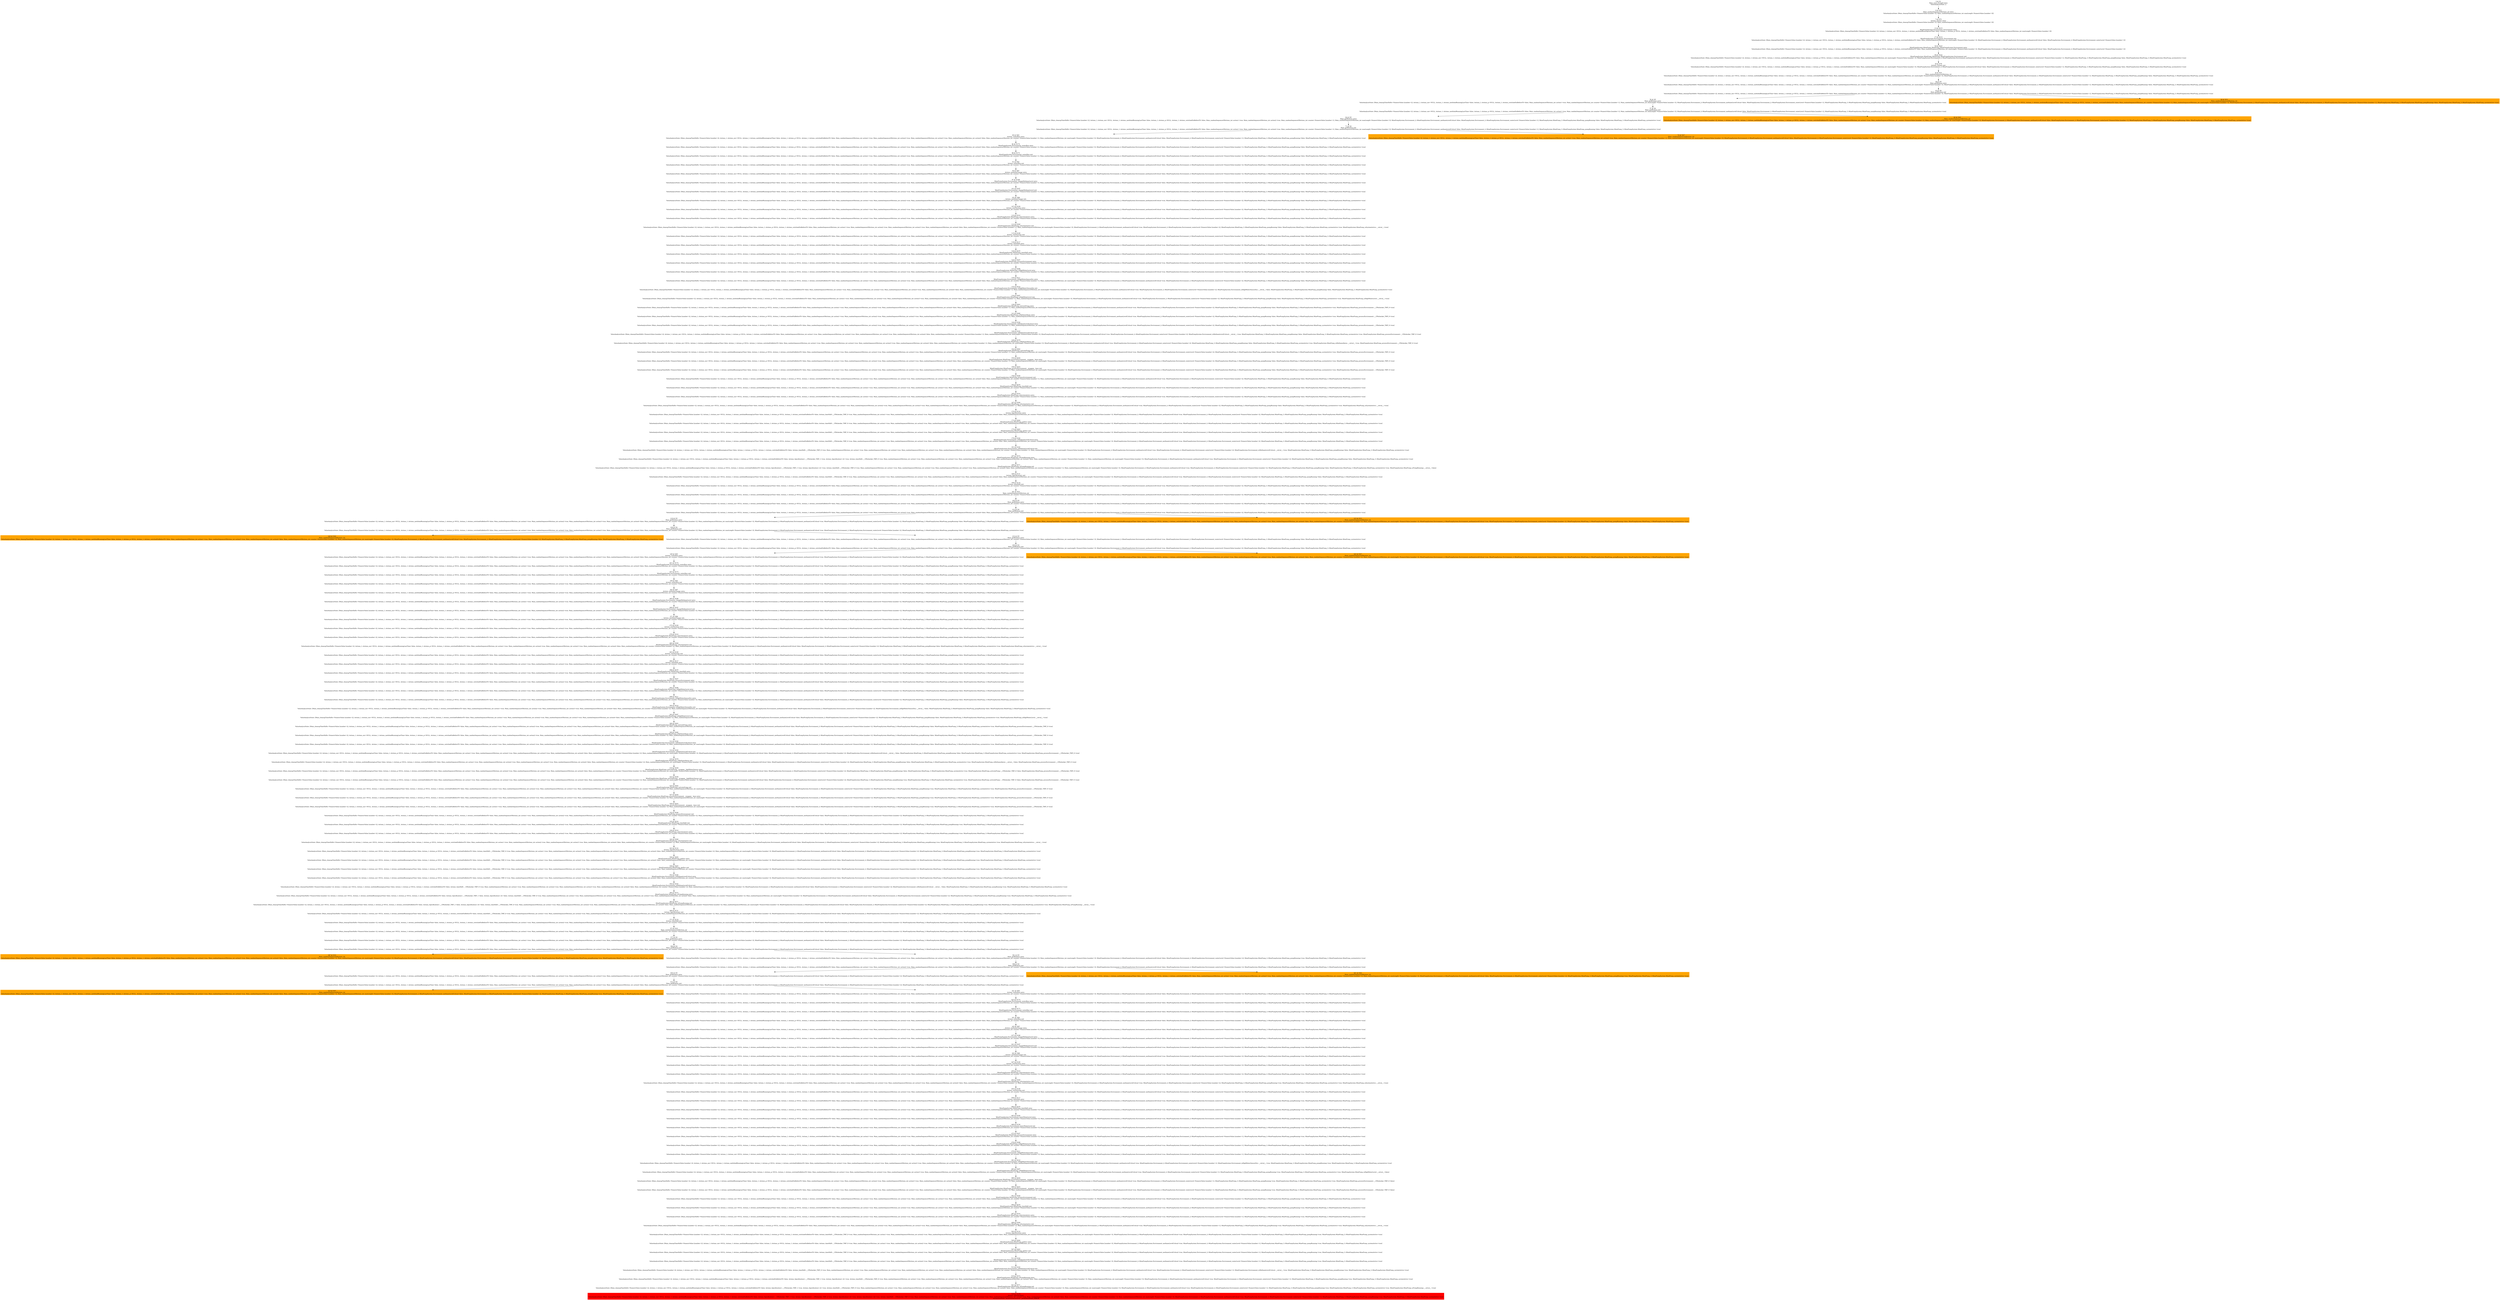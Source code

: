 digraph ARG {
node [style="filled" shape="box" color="white"]
0 [label="0 @ N1\nMain_main_String[] entry\nValueAnalysisState: []\n" id="0"]
4 [label="4 @ N15\nMain_randomSequenceOfActions_int entry\nValueAnalysisState: [Main_cleanupTimeShifts=NumericValue [number=2], Main_randomSequenceOfActions_int::maxLength=NumericValue [number=3]]\n" id="4"]
7 [label="7 @ N79\nActions_Actions entry\nValueAnalysisState: [Main_cleanupTimeShifts=NumericValue [number=2], Main_randomSequenceOfActions_int::maxLength=NumericValue [number=3]]\n" id="7"]
13 [label="13 @ N215\nMinePumpSystem.Environment_Environment entry\nValueAnalysisState: [Main_cleanupTimeShifts=NumericValue [number=2], Actions_1::Actions_env=NULL, Actions_1::Actions_methAndRunningLastTime=false, Actions_1::Actions_p=NULL, Actions_1::Actions_switchedOnBeforeTS=false, Main_randomSequenceOfActions_int::maxLength=NumericValue [number=3]]\n" id="13"]
17 [label="17 @ N214\nMinePumpSystem.Environment_Environment exit\nValueAnalysisState: [Main_cleanupTimeShifts=NumericValue [number=2], Actions_1::Actions_env=NULL, Actions_1::Actions_methAndRunningLastTime=false, Actions_1::Actions_p=NULL, Actions_1::Actions_switchedOnBeforeTS=false, Main_randomSequenceOfActions_int::maxLength=NumericValue [number=3], MinePumpSystem.Environment_2::MinePumpSystem.Environment_methaneLevelCritical=false, MinePumpSystem.Environment_2::MinePumpSystem.Environment_waterLevel=NumericValue [number=1]]\n" id="17"]
19 [label="19 @ N223\nMinePumpSystem.MinePump_MinePump_MinePumpSystem.Environment entry\nValueAnalysisState: [Main_cleanupTimeShifts=NumericValue [number=2], Actions_1::Actions_env=NULL, Actions_1::Actions_methAndRunningLastTime=false, Actions_1::Actions_p=NULL, Actions_1::Actions_switchedOnBeforeTS=false, Main_randomSequenceOfActions_int::maxLength=NumericValue [number=3], MinePumpSystem.Environment_2::MinePumpSystem.Environment_methaneLevelCritical=false, MinePumpSystem.Environment_2::MinePumpSystem.Environment_waterLevel=NumericValue [number=1]]\n" id="19"]
26 [label="26 @ N222\nMinePumpSystem.MinePump_MinePump_MinePumpSystem.Environment exit\nValueAnalysisState: [Main_cleanupTimeShifts=NumericValue [number=2], Actions_1::Actions_env=NULL, Actions_1::Actions_methAndRunningLastTime=false, Actions_1::Actions_p=NULL, Actions_1::Actions_switchedOnBeforeTS=false, Main_randomSequenceOfActions_int::maxLength=NumericValue [number=3], MinePumpSystem.Environment_2::MinePumpSystem.Environment_methaneLevelCritical=false, MinePumpSystem.Environment_2::MinePumpSystem.Environment_waterLevel=NumericValue [number=1], MinePumpSystem.MinePump_3::MinePumpSystem.MinePump_pumpRunning=false, MinePumpSystem.MinePump_3::MinePumpSystem.MinePump_systemActive=true]\n" id="26"]
28 [label="28 @ N78\nActions_Actions exit\nValueAnalysisState: [Main_cleanupTimeShifts=NumericValue [number=2], Actions_1::Actions_env=NULL, Actions_1::Actions_methAndRunningLastTime=false, Actions_1::Actions_p=NULL, Actions_1::Actions_switchedOnBeforeTS=false, Main_randomSequenceOfActions_int::maxLength=NumericValue [number=3], MinePumpSystem.Environment_2::MinePumpSystem.Environment_methaneLevelCritical=false, MinePumpSystem.Environment_2::MinePumpSystem.Environment_waterLevel=NumericValue [number=1], MinePumpSystem.MinePump_3::MinePumpSystem.MinePump_pumpRunning=false, MinePumpSystem.MinePump_3::MinePumpSystem.MinePump_systemActive=true]\n" id="28"]
32 [label="32 @ N23\nMain_randomSequenceOfActions_int\nValueAnalysisState: [Main_cleanupTimeShifts=NumericValue [number=2], Actions_1::Actions_env=NULL, Actions_1::Actions_methAndRunningLastTime=false, Actions_1::Actions_p=NULL, Actions_1::Actions_switchedOnBeforeTS=false, Main_randomSequenceOfActions_int::counter=NumericValue [number=0], Main_randomSequenceOfActions_int::maxLength=NumericValue [number=3], MinePumpSystem.Environment_2::MinePumpSystem.Environment_methaneLevelCritical=false, MinePumpSystem.Environment_2::MinePumpSystem.Environment_waterLevel=NumericValue [number=1], MinePumpSystem.MinePump_3::MinePumpSystem.MinePump_pumpRunning=false, MinePumpSystem.MinePump_3::MinePumpSystem.MinePump_systemActive=true]\n" id="32"]
36 [label="36 @ N5\nMain_getBoolean entry\nValueAnalysisState: [Main_cleanupTimeShifts=NumericValue [number=2], Actions_1::Actions_env=NULL, Actions_1::Actions_methAndRunningLastTime=false, Actions_1::Actions_p=NULL, Actions_1::Actions_switchedOnBeforeTS=false, Main_randomSequenceOfActions_int::counter=NumericValue [number=1], Main_randomSequenceOfActions_int::maxLength=NumericValue [number=3], MinePumpSystem.Environment_2::MinePumpSystem.Environment_methaneLevelCritical=false, MinePumpSystem.Environment_2::MinePumpSystem.Environment_waterLevel=NumericValue [number=1], MinePumpSystem.MinePump_3::MinePumpSystem.MinePump_pumpRunning=false, MinePumpSystem.MinePump_3::MinePumpSystem.MinePump_systemActive=true]\n" id="36"]
43 [label="43 @ N4\nMain_getBoolean exit\nValueAnalysisState: [Main_cleanupTimeShifts=NumericValue [number=2], Actions_1::Actions_env=NULL, Actions_1::Actions_methAndRunningLastTime=false, Actions_1::Actions_p=NULL, Actions_1::Actions_switchedOnBeforeTS=false, Main_randomSequenceOfActions_int::counter=NumericValue [number=1], Main_randomSequenceOfActions_int::maxLength=NumericValue [number=3], MinePumpSystem.Environment_2::MinePumpSystem.Environment_methaneLevelCritical=false, MinePumpSystem.Environment_2::MinePumpSystem.Environment_waterLevel=NumericValue [number=1], MinePumpSystem.MinePump_3::MinePumpSystem.MinePump_pumpRunning=false, MinePumpSystem.MinePump_3::MinePumpSystem.MinePump_systemActive=true]\n" id="43"]
50 [label="50 @ N5\nMain_getBoolean entry\nValueAnalysisState: [Main_cleanupTimeShifts=NumericValue [number=2], Actions_1::Actions_env=NULL, Actions_1::Actions_methAndRunningLastTime=false, Actions_1::Actions_p=NULL, Actions_1::Actions_switchedOnBeforeTS=false, Main_randomSequenceOfActions_int::action1=true, Main_randomSequenceOfActions_int::counter=NumericValue [number=1], Main_randomSequenceOfActions_int::maxLength=NumericValue [number=3], MinePumpSystem.Environment_2::MinePumpSystem.Environment_methaneLevelCritical=false, MinePumpSystem.Environment_2::MinePumpSystem.Environment_waterLevel=NumericValue [number=1], MinePumpSystem.MinePump_3::MinePumpSystem.MinePump_pumpRunning=false, MinePumpSystem.MinePump_3::MinePumpSystem.MinePump_systemActive=true]\n" id="50"]
57 [label="57 @ N4\nMain_getBoolean exit\nValueAnalysisState: [Main_cleanupTimeShifts=NumericValue [number=2], Actions_1::Actions_env=NULL, Actions_1::Actions_methAndRunningLastTime=false, Actions_1::Actions_p=NULL, Actions_1::Actions_switchedOnBeforeTS=false, Main_randomSequenceOfActions_int::action1=true, Main_randomSequenceOfActions_int::counter=NumericValue [number=1], Main_randomSequenceOfActions_int::maxLength=NumericValue [number=3], MinePumpSystem.Environment_2::MinePumpSystem.Environment_methaneLevelCritical=false, MinePumpSystem.Environment_2::MinePumpSystem.Environment_waterLevel=NumericValue [number=1], MinePumpSystem.MinePump_3::MinePumpSystem.MinePump_pumpRunning=false, MinePumpSystem.MinePump_3::MinePumpSystem.MinePump_systemActive=true]\n" id="57"]
64 [label="64 @ N5\nMain_getBoolean entry\nValueAnalysisState: [Main_cleanupTimeShifts=NumericValue [number=2], Actions_1::Actions_env=NULL, Actions_1::Actions_methAndRunningLastTime=false, Actions_1::Actions_p=NULL, Actions_1::Actions_switchedOnBeforeTS=false, Main_randomSequenceOfActions_int::action1=true, Main_randomSequenceOfActions_int::action2=true, Main_randomSequenceOfActions_int::counter=NumericValue [number=1], Main_randomSequenceOfActions_int::maxLength=NumericValue [number=3], MinePumpSystem.Environment_2::MinePumpSystem.Environment_methaneLevelCritical=false, MinePumpSystem.Environment_2::MinePumpSystem.Environment_waterLevel=NumericValue [number=1], MinePumpSystem.MinePump_3::MinePumpSystem.MinePump_pumpRunning=false, MinePumpSystem.MinePump_3::MinePumpSystem.MinePump_systemActive=true]\n" id="64"]
71 [label="71 @ N4\nMain_getBoolean exit\nValueAnalysisState: [Main_cleanupTimeShifts=NumericValue [number=2], Actions_1::Actions_env=NULL, Actions_1::Actions_methAndRunningLastTime=false, Actions_1::Actions_p=NULL, Actions_1::Actions_switchedOnBeforeTS=false, Main_randomSequenceOfActions_int::action1=true, Main_randomSequenceOfActions_int::action2=true, Main_randomSequenceOfActions_int::counter=NumericValue [number=1], Main_randomSequenceOfActions_int::maxLength=NumericValue [number=3], MinePumpSystem.Environment_2::MinePumpSystem.Environment_methaneLevelCritical=false, MinePumpSystem.Environment_2::MinePumpSystem.Environment_waterLevel=NumericValue [number=1], MinePumpSystem.MinePump_3::MinePumpSystem.MinePump_pumpRunning=false, MinePumpSystem.MinePump_3::MinePumpSystem.MinePump_systemActive=true]\n" id="71"]
80 [label="80 @ N93\nActions_waterRise entry\nValueAnalysisState: [Main_cleanupTimeShifts=NumericValue [number=2], Actions_1::Actions_env=NULL, Actions_1::Actions_methAndRunningLastTime=false, Actions_1::Actions_p=NULL, Actions_1::Actions_switchedOnBeforeTS=false, Main_randomSequenceOfActions_int::action1=true, Main_randomSequenceOfActions_int::action2=true, Main_randomSequenceOfActions_int::action3=true, Main_randomSequenceOfActions_int::action4=false, Main_randomSequenceOfActions_int::counter=NumericValue [number=1], Main_randomSequenceOfActions_int::maxLength=NumericValue [number=3], MinePumpSystem.Environment_2::MinePumpSystem.Environment_methaneLevelCritical=false, MinePumpSystem.Environment_2::MinePumpSystem.Environment_waterLevel=NumericValue [number=1], MinePumpSystem.MinePump_3::MinePumpSystem.MinePump_pumpRunning=false, MinePumpSystem.MinePump_3::MinePumpSystem.MinePump_systemActive=true]\n" id="80"]
82 [label="82 @ N174\nMinePumpSystem.Environment_waterRise entry\nValueAnalysisState: [Main_cleanupTimeShifts=NumericValue [number=2], Actions_1::Actions_env=NULL, Actions_1::Actions_methAndRunningLastTime=false, Actions_1::Actions_p=NULL, Actions_1::Actions_switchedOnBeforeTS=false, Main_randomSequenceOfActions_int::action1=true, Main_randomSequenceOfActions_int::action2=true, Main_randomSequenceOfActions_int::action3=true, Main_randomSequenceOfActions_int::action4=false, Main_randomSequenceOfActions_int::counter=NumericValue [number=1], Main_randomSequenceOfActions_int::maxLength=NumericValue [number=3], MinePumpSystem.Environment_2::MinePumpSystem.Environment_methaneLevelCritical=false, MinePumpSystem.Environment_2::MinePumpSystem.Environment_waterLevel=NumericValue [number=1], MinePumpSystem.MinePump_3::MinePumpSystem.MinePump_pumpRunning=false, MinePumpSystem.MinePump_3::MinePumpSystem.MinePump_systemActive=true]\n" id="82"]
89 [label="89 @ N173\nMinePumpSystem.Environment_waterRise exit\nValueAnalysisState: [Main_cleanupTimeShifts=NumericValue [number=2], Actions_1::Actions_env=NULL, Actions_1::Actions_methAndRunningLastTime=false, Actions_1::Actions_p=NULL, Actions_1::Actions_switchedOnBeforeTS=false, Main_randomSequenceOfActions_int::action1=true, Main_randomSequenceOfActions_int::action2=true, Main_randomSequenceOfActions_int::action3=true, Main_randomSequenceOfActions_int::action4=false, Main_randomSequenceOfActions_int::counter=NumericValue [number=1], Main_randomSequenceOfActions_int::maxLength=NumericValue [number=3], MinePumpSystem.Environment_2::MinePumpSystem.Environment_methaneLevelCritical=false, MinePumpSystem.Environment_2::MinePumpSystem.Environment_waterLevel=NumericValue [number=2], MinePumpSystem.MinePump_3::MinePumpSystem.MinePump_pumpRunning=false, MinePumpSystem.MinePump_3::MinePumpSystem.MinePump_systemActive=true]\n" id="89"]
91 [label="91 @ N92\nActions_waterRise exit\nValueAnalysisState: [Main_cleanupTimeShifts=NumericValue [number=2], Actions_1::Actions_env=NULL, Actions_1::Actions_methAndRunningLastTime=false, Actions_1::Actions_p=NULL, Actions_1::Actions_switchedOnBeforeTS=false, Main_randomSequenceOfActions_int::action1=true, Main_randomSequenceOfActions_int::action2=true, Main_randomSequenceOfActions_int::action3=true, Main_randomSequenceOfActions_int::action4=false, Main_randomSequenceOfActions_int::counter=NumericValue [number=1], Main_randomSequenceOfActions_int::maxLength=NumericValue [number=3], MinePumpSystem.Environment_2::MinePumpSystem.Environment_methaneLevelCritical=false, MinePumpSystem.Environment_2::MinePumpSystem.Environment_waterLevel=NumericValue [number=2], MinePumpSystem.MinePump_3::MinePumpSystem.MinePump_pumpRunning=false, MinePumpSystem.MinePump_3::MinePumpSystem.MinePump_systemActive=true]\n" id="91"]
95 [label="95 @ N97\nActions_methaneChange entry\nValueAnalysisState: [Main_cleanupTimeShifts=NumericValue [number=2], Actions_1::Actions_env=NULL, Actions_1::Actions_methAndRunningLastTime=false, Actions_1::Actions_p=NULL, Actions_1::Actions_switchedOnBeforeTS=false, Main_randomSequenceOfActions_int::action1=true, Main_randomSequenceOfActions_int::action2=true, Main_randomSequenceOfActions_int::action3=true, Main_randomSequenceOfActions_int::action4=false, Main_randomSequenceOfActions_int::counter=NumericValue [number=1], Main_randomSequenceOfActions_int::maxLength=NumericValue [number=3], MinePumpSystem.Environment_2::MinePumpSystem.Environment_methaneLevelCritical=false, MinePumpSystem.Environment_2::MinePumpSystem.Environment_waterLevel=NumericValue [number=2], MinePumpSystem.MinePump_3::MinePumpSystem.MinePump_pumpRunning=false, MinePumpSystem.MinePump_3::MinePumpSystem.MinePump_systemActive=true]\n" id="95"]
97 [label="97 @ N188\nMinePumpSystem.Environment_changeMethaneLevel entry\nValueAnalysisState: [Main_cleanupTimeShifts=NumericValue [number=2], Actions_1::Actions_env=NULL, Actions_1::Actions_methAndRunningLastTime=false, Actions_1::Actions_p=NULL, Actions_1::Actions_switchedOnBeforeTS=false, Main_randomSequenceOfActions_int::action1=true, Main_randomSequenceOfActions_int::action2=true, Main_randomSequenceOfActions_int::action3=true, Main_randomSequenceOfActions_int::action4=false, Main_randomSequenceOfActions_int::counter=NumericValue [number=1], Main_randomSequenceOfActions_int::maxLength=NumericValue [number=3], MinePumpSystem.Environment_2::MinePumpSystem.Environment_methaneLevelCritical=false, MinePumpSystem.Environment_2::MinePumpSystem.Environment_waterLevel=NumericValue [number=2], MinePumpSystem.MinePump_3::MinePumpSystem.MinePump_pumpRunning=false, MinePumpSystem.MinePump_3::MinePumpSystem.MinePump_systemActive=true]\n" id="97"]
101 [label="101 @ N187\nMinePumpSystem.Environment_changeMethaneLevel exit\nValueAnalysisState: [Main_cleanupTimeShifts=NumericValue [number=2], Actions_1::Actions_env=NULL, Actions_1::Actions_methAndRunningLastTime=false, Actions_1::Actions_p=NULL, Actions_1::Actions_switchedOnBeforeTS=false, Main_randomSequenceOfActions_int::action1=true, Main_randomSequenceOfActions_int::action2=true, Main_randomSequenceOfActions_int::action3=true, Main_randomSequenceOfActions_int::action4=false, Main_randomSequenceOfActions_int::counter=NumericValue [number=1], Main_randomSequenceOfActions_int::maxLength=NumericValue [number=3], MinePumpSystem.Environment_2::MinePumpSystem.Environment_methaneLevelCritical=true, MinePumpSystem.Environment_2::MinePumpSystem.Environment_waterLevel=NumericValue [number=2], MinePumpSystem.MinePump_3::MinePumpSystem.MinePump_pumpRunning=false, MinePumpSystem.MinePump_3::MinePumpSystem.MinePump_systemActive=true]\n" id="101"]
103 [label="103 @ N96\nActions_methaneChange exit\nValueAnalysisState: [Main_cleanupTimeShifts=NumericValue [number=2], Actions_1::Actions_env=NULL, Actions_1::Actions_methAndRunningLastTime=false, Actions_1::Actions_p=NULL, Actions_1::Actions_switchedOnBeforeTS=false, Main_randomSequenceOfActions_int::action1=true, Main_randomSequenceOfActions_int::action2=true, Main_randomSequenceOfActions_int::action3=true, Main_randomSequenceOfActions_int::action4=false, Main_randomSequenceOfActions_int::counter=NumericValue [number=1], Main_randomSequenceOfActions_int::maxLength=NumericValue [number=3], MinePumpSystem.Environment_2::MinePumpSystem.Environment_methaneLevelCritical=true, MinePumpSystem.Environment_2::MinePumpSystem.Environment_waterLevel=NumericValue [number=2], MinePumpSystem.MinePump_3::MinePumpSystem.MinePump_pumpRunning=false, MinePumpSystem.MinePump_3::MinePumpSystem.MinePump_systemActive=true]\n" id="103"]
107 [label="107 @ N109\nActions_startSystem entry\nValueAnalysisState: [Main_cleanupTimeShifts=NumericValue [number=2], Actions_1::Actions_env=NULL, Actions_1::Actions_methAndRunningLastTime=false, Actions_1::Actions_p=NULL, Actions_1::Actions_switchedOnBeforeTS=false, Main_randomSequenceOfActions_int::action1=true, Main_randomSequenceOfActions_int::action2=true, Main_randomSequenceOfActions_int::action3=true, Main_randomSequenceOfActions_int::action4=false, Main_randomSequenceOfActions_int::counter=NumericValue [number=1], Main_randomSequenceOfActions_int::maxLength=NumericValue [number=3], MinePumpSystem.Environment_2::MinePumpSystem.Environment_methaneLevelCritical=true, MinePumpSystem.Environment_2::MinePumpSystem.Environment_waterLevel=NumericValue [number=2], MinePumpSystem.MinePump_3::MinePumpSystem.MinePump_pumpRunning=false, MinePumpSystem.MinePump_3::MinePumpSystem.MinePump_systemActive=true]\n" id="107"]
110 [label="110 @ N310\nMinePumpSystem.MinePump_isSystemActive entry\nValueAnalysisState: [Main_cleanupTimeShifts=NumericValue [number=2], Actions_1::Actions_env=NULL, Actions_1::Actions_methAndRunningLastTime=false, Actions_1::Actions_p=NULL, Actions_1::Actions_switchedOnBeforeTS=false, Main_randomSequenceOfActions_int::action1=true, Main_randomSequenceOfActions_int::action2=true, Main_randomSequenceOfActions_int::action3=true, Main_randomSequenceOfActions_int::action4=false, Main_randomSequenceOfActions_int::counter=NumericValue [number=1], Main_randomSequenceOfActions_int::maxLength=NumericValue [number=3], MinePumpSystem.Environment_2::MinePumpSystem.Environment_methaneLevelCritical=true, MinePumpSystem.Environment_2::MinePumpSystem.Environment_waterLevel=NumericValue [number=2], MinePumpSystem.MinePump_3::MinePumpSystem.MinePump_pumpRunning=false, MinePumpSystem.MinePump_3::MinePumpSystem.MinePump_systemActive=true]\n" id="110"]
112 [label="112 @ N309\nMinePumpSystem.MinePump_isSystemActive exit\nValueAnalysisState: [Main_cleanupTimeShifts=NumericValue [number=2], Actions_1::Actions_env=NULL, Actions_1::Actions_methAndRunningLastTime=false, Actions_1::Actions_p=NULL, Actions_1::Actions_switchedOnBeforeTS=false, Main_randomSequenceOfActions_int::action1=true, Main_randomSequenceOfActions_int::action2=true, Main_randomSequenceOfActions_int::action3=true, Main_randomSequenceOfActions_int::action4=false, Main_randomSequenceOfActions_int::counter=NumericValue [number=1], Main_randomSequenceOfActions_int::maxLength=NumericValue [number=3], MinePumpSystem.Environment_2::MinePumpSystem.Environment_methaneLevelCritical=true, MinePumpSystem.Environment_2::MinePumpSystem.Environment_waterLevel=NumericValue [number=2], MinePumpSystem.MinePump_3::MinePumpSystem.MinePump_pumpRunning=false, MinePumpSystem.MinePump_3::MinePumpSystem.MinePump_systemActive=true, MinePumpSystem.MinePump_isSystemActive::__retval__=true]\n" id="112"]
115 [label="115 @ N108\nActions_startSystem exit\nValueAnalysisState: [Main_cleanupTimeShifts=NumericValue [number=2], Actions_1::Actions_env=NULL, Actions_1::Actions_methAndRunningLastTime=false, Actions_1::Actions_p=NULL, Actions_1::Actions_switchedOnBeforeTS=false, Main_randomSequenceOfActions_int::action1=true, Main_randomSequenceOfActions_int::action2=true, Main_randomSequenceOfActions_int::action3=true, Main_randomSequenceOfActions_int::action4=false, Main_randomSequenceOfActions_int::counter=NumericValue [number=1], Main_randomSequenceOfActions_int::maxLength=NumericValue [number=3], MinePumpSystem.Environment_2::MinePumpSystem.Environment_methaneLevelCritical=true, MinePumpSystem.Environment_2::MinePumpSystem.Environment_waterLevel=NumericValue [number=2], MinePumpSystem.MinePump_3::MinePumpSystem.MinePump_pumpRunning=false, MinePumpSystem.MinePump_3::MinePumpSystem.MinePump_systemActive=true]\n" id="115"]
118 [label="118 @ N117\nActions_timeShift entry\nValueAnalysisState: [Main_cleanupTimeShifts=NumericValue [number=2], Actions_1::Actions_env=NULL, Actions_1::Actions_methAndRunningLastTime=false, Actions_1::Actions_p=NULL, Actions_1::Actions_switchedOnBeforeTS=false, Main_randomSequenceOfActions_int::action1=true, Main_randomSequenceOfActions_int::action2=true, Main_randomSequenceOfActions_int::action3=true, Main_randomSequenceOfActions_int::action4=false, Main_randomSequenceOfActions_int::counter=NumericValue [number=1], Main_randomSequenceOfActions_int::maxLength=NumericValue [number=3], MinePumpSystem.Environment_2::MinePumpSystem.Environment_methaneLevelCritical=true, MinePumpSystem.Environment_2::MinePumpSystem.Environment_waterLevel=NumericValue [number=2], MinePumpSystem.MinePump_3::MinePumpSystem.MinePump_pumpRunning=false, MinePumpSystem.MinePump_3::MinePumpSystem.MinePump_systemActive=true]\n" id="118"]
120 [label="120 @ N235\nMinePumpSystem.MinePump_timeShift entry\nValueAnalysisState: [Main_cleanupTimeShifts=NumericValue [number=2], Actions_1::Actions_env=NULL, Actions_1::Actions_methAndRunningLastTime=false, Actions_1::Actions_p=NULL, Actions_1::Actions_switchedOnBeforeTS=false, Main_randomSequenceOfActions_int::action1=true, Main_randomSequenceOfActions_int::action2=true, Main_randomSequenceOfActions_int::action3=true, Main_randomSequenceOfActions_int::action4=false, Main_randomSequenceOfActions_int::counter=NumericValue [number=1], Main_randomSequenceOfActions_int::maxLength=NumericValue [number=3], MinePumpSystem.Environment_2::MinePumpSystem.Environment_methaneLevelCritical=true, MinePumpSystem.Environment_2::MinePumpSystem.Environment_waterLevel=NumericValue [number=2], MinePumpSystem.MinePump_3::MinePumpSystem.MinePump_pumpRunning=false, MinePumpSystem.MinePump_3::MinePumpSystem.MinePump_systemActive=true]\n" id="120"]
124 [label="124 @ N247\nMinePumpSystem.MinePump_processEnvironment entry\nValueAnalysisState: [Main_cleanupTimeShifts=NumericValue [number=2], Actions_1::Actions_env=NULL, Actions_1::Actions_methAndRunningLastTime=false, Actions_1::Actions_p=NULL, Actions_1::Actions_switchedOnBeforeTS=false, Main_randomSequenceOfActions_int::action1=true, Main_randomSequenceOfActions_int::action2=true, Main_randomSequenceOfActions_int::action3=true, Main_randomSequenceOfActions_int::action4=false, Main_randomSequenceOfActions_int::counter=NumericValue [number=1], Main_randomSequenceOfActions_int::maxLength=NumericValue [number=3], MinePumpSystem.Environment_2::MinePumpSystem.Environment_methaneLevelCritical=true, MinePumpSystem.Environment_2::MinePumpSystem.Environment_waterLevel=NumericValue [number=2], MinePumpSystem.MinePump_3::MinePumpSystem.MinePump_pumpRunning=false, MinePumpSystem.MinePump_3::MinePumpSystem.MinePump_systemActive=true]\n" id="124"]
127 [label="127 @ N298\nMinePumpSystem.MinePump_isHighWaterLevel entry\nValueAnalysisState: [Main_cleanupTimeShifts=NumericValue [number=2], Actions_1::Actions_env=NULL, Actions_1::Actions_methAndRunningLastTime=false, Actions_1::Actions_p=NULL, Actions_1::Actions_switchedOnBeforeTS=false, Main_randomSequenceOfActions_int::action1=true, Main_randomSequenceOfActions_int::action2=true, Main_randomSequenceOfActions_int::action3=true, Main_randomSequenceOfActions_int::action4=false, Main_randomSequenceOfActions_int::counter=NumericValue [number=1], Main_randomSequenceOfActions_int::maxLength=NumericValue [number=3], MinePumpSystem.Environment_2::MinePumpSystem.Environment_methaneLevelCritical=true, MinePumpSystem.Environment_2::MinePumpSystem.Environment_waterLevel=NumericValue [number=2], MinePumpSystem.MinePump_3::MinePumpSystem.MinePump_pumpRunning=false, MinePumpSystem.MinePump_3::MinePumpSystem.MinePump_systemActive=true]\n" id="127"]
130 [label="130 @ N211\nMinePumpSystem.Environment_isHighWaterSensorDry entry\nValueAnalysisState: [Main_cleanupTimeShifts=NumericValue [number=2], Actions_1::Actions_env=NULL, Actions_1::Actions_methAndRunningLastTime=false, Actions_1::Actions_p=NULL, Actions_1::Actions_switchedOnBeforeTS=false, Main_randomSequenceOfActions_int::action1=true, Main_randomSequenceOfActions_int::action2=true, Main_randomSequenceOfActions_int::action3=true, Main_randomSequenceOfActions_int::action4=false, Main_randomSequenceOfActions_int::counter=NumericValue [number=1], Main_randomSequenceOfActions_int::maxLength=NumericValue [number=3], MinePumpSystem.Environment_2::MinePumpSystem.Environment_methaneLevelCritical=true, MinePumpSystem.Environment_2::MinePumpSystem.Environment_waterLevel=NumericValue [number=2], MinePumpSystem.MinePump_3::MinePumpSystem.MinePump_pumpRunning=false, MinePumpSystem.MinePump_3::MinePumpSystem.MinePump_systemActive=true]\n" id="130"]
132 [label="132 @ N210\nMinePumpSystem.Environment_isHighWaterSensorDry exit\nValueAnalysisState: [Main_cleanupTimeShifts=NumericValue [number=2], Actions_1::Actions_env=NULL, Actions_1::Actions_methAndRunningLastTime=false, Actions_1::Actions_p=NULL, Actions_1::Actions_switchedOnBeforeTS=false, Main_randomSequenceOfActions_int::action1=true, Main_randomSequenceOfActions_int::action2=true, Main_randomSequenceOfActions_int::action3=true, Main_randomSequenceOfActions_int::action4=false, Main_randomSequenceOfActions_int::counter=NumericValue [number=1], Main_randomSequenceOfActions_int::maxLength=NumericValue [number=3], MinePumpSystem.Environment_2::MinePumpSystem.Environment_methaneLevelCritical=true, MinePumpSystem.Environment_2::MinePumpSystem.Environment_waterLevel=NumericValue [number=2], MinePumpSystem.Environment_isHighWaterSensorDry::__retval__=false, MinePumpSystem.MinePump_3::MinePumpSystem.MinePump_pumpRunning=false, MinePumpSystem.MinePump_3::MinePumpSystem.MinePump_systemActive=true]\n" id="132"]
134 [label="134 @ N297\nMinePumpSystem.MinePump_isHighWaterLevel exit\nValueAnalysisState: [Main_cleanupTimeShifts=NumericValue [number=2], Actions_1::Actions_env=NULL, Actions_1::Actions_methAndRunningLastTime=false, Actions_1::Actions_p=NULL, Actions_1::Actions_switchedOnBeforeTS=false, Main_randomSequenceOfActions_int::action1=true, Main_randomSequenceOfActions_int::action2=true, Main_randomSequenceOfActions_int::action3=true, Main_randomSequenceOfActions_int::action4=false, Main_randomSequenceOfActions_int::counter=NumericValue [number=1], Main_randomSequenceOfActions_int::maxLength=NumericValue [number=3], MinePumpSystem.Environment_2::MinePumpSystem.Environment_methaneLevelCritical=true, MinePumpSystem.Environment_2::MinePumpSystem.Environment_waterLevel=NumericValue [number=2], MinePumpSystem.MinePump_3::MinePumpSystem.MinePump_pumpRunning=false, MinePumpSystem.MinePump_3::MinePumpSystem.MinePump_systemActive=true, MinePumpSystem.MinePump_isHighWaterLevel::__retval__=true]\n" id="134"]
138 [label="138 @ N263\nMinePumpSystem.MinePump_activatePump entry\nValueAnalysisState: [Main_cleanupTimeShifts=NumericValue [number=2], Actions_1::Actions_env=NULL, Actions_1::Actions_methAndRunningLastTime=false, Actions_1::Actions_p=NULL, Actions_1::Actions_switchedOnBeforeTS=false, Main_randomSequenceOfActions_int::action1=true, Main_randomSequenceOfActions_int::action2=true, Main_randomSequenceOfActions_int::action3=true, Main_randomSequenceOfActions_int::action4=false, Main_randomSequenceOfActions_int::counter=NumericValue [number=1], Main_randomSequenceOfActions_int::maxLength=NumericValue [number=3], MinePumpSystem.Environment_2::MinePumpSystem.Environment_methaneLevelCritical=true, MinePumpSystem.Environment_2::MinePumpSystem.Environment_waterLevel=NumericValue [number=2], MinePumpSystem.MinePump_3::MinePumpSystem.MinePump_pumpRunning=false, MinePumpSystem.MinePump_3::MinePumpSystem.MinePump_systemActive=true, MinePumpSystem.MinePump_processEnvironment::__CPAchecker_TMP_0=true]\n" id="138"]
141 [label="141 @ N280\nMinePumpSystem.MinePump_isMethaneAlarm entry\nValueAnalysisState: [Main_cleanupTimeShifts=NumericValue [number=2], Actions_1::Actions_env=NULL, Actions_1::Actions_methAndRunningLastTime=false, Actions_1::Actions_p=NULL, Actions_1::Actions_switchedOnBeforeTS=false, Main_randomSequenceOfActions_int::action1=true, Main_randomSequenceOfActions_int::action2=true, Main_randomSequenceOfActions_int::action3=true, Main_randomSequenceOfActions_int::action4=false, Main_randomSequenceOfActions_int::counter=NumericValue [number=1], Main_randomSequenceOfActions_int::maxLength=NumericValue [number=3], MinePumpSystem.Environment_2::MinePumpSystem.Environment_methaneLevelCritical=true, MinePumpSystem.Environment_2::MinePumpSystem.Environment_waterLevel=NumericValue [number=2], MinePumpSystem.MinePump_3::MinePumpSystem.MinePump_pumpRunning=false, MinePumpSystem.MinePump_3::MinePumpSystem.MinePump_systemActive=true, MinePumpSystem.MinePump_processEnvironment::__CPAchecker_TMP_0=true]\n" id="141"]
144 [label="144 @ N194\nMinePumpSystem.Environment_isMethaneLevelCritical entry\nValueAnalysisState: [Main_cleanupTimeShifts=NumericValue [number=2], Actions_1::Actions_env=NULL, Actions_1::Actions_methAndRunningLastTime=false, Actions_1::Actions_p=NULL, Actions_1::Actions_switchedOnBeforeTS=false, Main_randomSequenceOfActions_int::action1=true, Main_randomSequenceOfActions_int::action2=true, Main_randomSequenceOfActions_int::action3=true, Main_randomSequenceOfActions_int::action4=false, Main_randomSequenceOfActions_int::counter=NumericValue [number=1], Main_randomSequenceOfActions_int::maxLength=NumericValue [number=3], MinePumpSystem.Environment_2::MinePumpSystem.Environment_methaneLevelCritical=true, MinePumpSystem.Environment_2::MinePumpSystem.Environment_waterLevel=NumericValue [number=2], MinePumpSystem.MinePump_3::MinePumpSystem.MinePump_pumpRunning=false, MinePumpSystem.MinePump_3::MinePumpSystem.MinePump_systemActive=true, MinePumpSystem.MinePump_processEnvironment::__CPAchecker_TMP_0=true]\n" id="144"]
146 [label="146 @ N193\nMinePumpSystem.Environment_isMethaneLevelCritical exit\nValueAnalysisState: [Main_cleanupTimeShifts=NumericValue [number=2], Actions_1::Actions_env=NULL, Actions_1::Actions_methAndRunningLastTime=false, Actions_1::Actions_p=NULL, Actions_1::Actions_switchedOnBeforeTS=false, Main_randomSequenceOfActions_int::action1=true, Main_randomSequenceOfActions_int::action2=true, Main_randomSequenceOfActions_int::action3=true, Main_randomSequenceOfActions_int::action4=false, Main_randomSequenceOfActions_int::counter=NumericValue [number=1], Main_randomSequenceOfActions_int::maxLength=NumericValue [number=3], MinePumpSystem.Environment_2::MinePumpSystem.Environment_methaneLevelCritical=true, MinePumpSystem.Environment_2::MinePumpSystem.Environment_waterLevel=NumericValue [number=2], MinePumpSystem.Environment_isMethaneLevelCritical::__retval__=true, MinePumpSystem.MinePump_3::MinePumpSystem.MinePump_pumpRunning=false, MinePumpSystem.MinePump_3::MinePumpSystem.MinePump_systemActive=true, MinePumpSystem.MinePump_processEnvironment::__CPAchecker_TMP_0=true]\n" id="146"]
148 [label="148 @ N279\nMinePumpSystem.MinePump_isMethaneAlarm exit\nValueAnalysisState: [Main_cleanupTimeShifts=NumericValue [number=2], Actions_1::Actions_env=NULL, Actions_1::Actions_methAndRunningLastTime=false, Actions_1::Actions_p=NULL, Actions_1::Actions_switchedOnBeforeTS=false, Main_randomSequenceOfActions_int::action1=true, Main_randomSequenceOfActions_int::action2=true, Main_randomSequenceOfActions_int::action3=true, Main_randomSequenceOfActions_int::action4=false, Main_randomSequenceOfActions_int::counter=NumericValue [number=1], Main_randomSequenceOfActions_int::maxLength=NumericValue [number=3], MinePumpSystem.Environment_2::MinePumpSystem.Environment_methaneLevelCritical=true, MinePumpSystem.Environment_2::MinePumpSystem.Environment_waterLevel=NumericValue [number=2], MinePumpSystem.MinePump_3::MinePumpSystem.MinePump_pumpRunning=false, MinePumpSystem.MinePump_3::MinePumpSystem.MinePump_systemActive=true, MinePumpSystem.MinePump_isMethaneAlarm::__retval__=true, MinePumpSystem.MinePump_processEnvironment::__CPAchecker_TMP_0=true]\n" id="148"]
152 [label="152 @ N262\nMinePumpSystem.MinePump_activatePump exit\nValueAnalysisState: [Main_cleanupTimeShifts=NumericValue [number=2], Actions_1::Actions_env=NULL, Actions_1::Actions_methAndRunningLastTime=false, Actions_1::Actions_p=NULL, Actions_1::Actions_switchedOnBeforeTS=false, Main_randomSequenceOfActions_int::action1=true, Main_randomSequenceOfActions_int::action2=true, Main_randomSequenceOfActions_int::action3=true, Main_randomSequenceOfActions_int::action4=false, Main_randomSequenceOfActions_int::counter=NumericValue [number=1], Main_randomSequenceOfActions_int::maxLength=NumericValue [number=3], MinePumpSystem.Environment_2::MinePumpSystem.Environment_methaneLevelCritical=true, MinePumpSystem.Environment_2::MinePumpSystem.Environment_waterLevel=NumericValue [number=2], MinePumpSystem.MinePump_3::MinePumpSystem.MinePump_pumpRunning=false, MinePumpSystem.MinePump_3::MinePumpSystem.MinePump_systemActive=true, MinePumpSystem.MinePump_processEnvironment::__CPAchecker_TMP_0=true]\n" id="152"]
154 [label="154 @ N244\nMinePumpSystem.MinePump_processEnvironment__wrappee__base entry\nValueAnalysisState: [Main_cleanupTimeShifts=NumericValue [number=2], Actions_1::Actions_env=NULL, Actions_1::Actions_methAndRunningLastTime=false, Actions_1::Actions_p=NULL, Actions_1::Actions_switchedOnBeforeTS=false, Main_randomSequenceOfActions_int::action1=true, Main_randomSequenceOfActions_int::action2=true, Main_randomSequenceOfActions_int::action3=true, Main_randomSequenceOfActions_int::action4=false, Main_randomSequenceOfActions_int::counter=NumericValue [number=1], Main_randomSequenceOfActions_int::maxLength=NumericValue [number=3], MinePumpSystem.Environment_2::MinePumpSystem.Environment_methaneLevelCritical=true, MinePumpSystem.Environment_2::MinePumpSystem.Environment_waterLevel=NumericValue [number=2], MinePumpSystem.MinePump_3::MinePumpSystem.MinePump_pumpRunning=false, MinePumpSystem.MinePump_3::MinePumpSystem.MinePump_systemActive=true, MinePumpSystem.MinePump_processEnvironment::__CPAchecker_TMP_0=true]\n" id="154"]
156 [label="156 @ N243\nMinePumpSystem.MinePump_processEnvironment__wrappee__base exit\nValueAnalysisState: [Main_cleanupTimeShifts=NumericValue [number=2], Actions_1::Actions_env=NULL, Actions_1::Actions_methAndRunningLastTime=false, Actions_1::Actions_p=NULL, Actions_1::Actions_switchedOnBeforeTS=false, Main_randomSequenceOfActions_int::action1=true, Main_randomSequenceOfActions_int::action2=true, Main_randomSequenceOfActions_int::action3=true, Main_randomSequenceOfActions_int::action4=false, Main_randomSequenceOfActions_int::counter=NumericValue [number=1], Main_randomSequenceOfActions_int::maxLength=NumericValue [number=3], MinePumpSystem.Environment_2::MinePumpSystem.Environment_methaneLevelCritical=true, MinePumpSystem.Environment_2::MinePumpSystem.Environment_waterLevel=NumericValue [number=2], MinePumpSystem.MinePump_3::MinePumpSystem.MinePump_pumpRunning=false, MinePumpSystem.MinePump_3::MinePumpSystem.MinePump_systemActive=true, MinePumpSystem.MinePump_processEnvironment::__CPAchecker_TMP_0=true]\n" id="156"]
159 [label="159 @ N246\nMinePumpSystem.MinePump_processEnvironment exit\nValueAnalysisState: [Main_cleanupTimeShifts=NumericValue [number=2], Actions_1::Actions_env=NULL, Actions_1::Actions_methAndRunningLastTime=false, Actions_1::Actions_p=NULL, Actions_1::Actions_switchedOnBeforeTS=false, Main_randomSequenceOfActions_int::action1=true, Main_randomSequenceOfActions_int::action2=true, Main_randomSequenceOfActions_int::action3=true, Main_randomSequenceOfActions_int::action4=false, Main_randomSequenceOfActions_int::counter=NumericValue [number=1], Main_randomSequenceOfActions_int::maxLength=NumericValue [number=3], MinePumpSystem.Environment_2::MinePumpSystem.Environment_methaneLevelCritical=true, MinePumpSystem.Environment_2::MinePumpSystem.Environment_waterLevel=NumericValue [number=2], MinePumpSystem.MinePump_3::MinePumpSystem.MinePump_pumpRunning=false, MinePumpSystem.MinePump_3::MinePumpSystem.MinePump_systemActive=true]\n" id="159"]
162 [label="162 @ N234\nMinePumpSystem.MinePump_timeShift exit\nValueAnalysisState: [Main_cleanupTimeShifts=NumericValue [number=2], Actions_1::Actions_env=NULL, Actions_1::Actions_methAndRunningLastTime=false, Actions_1::Actions_p=NULL, Actions_1::Actions_switchedOnBeforeTS=false, Main_randomSequenceOfActions_int::action1=true, Main_randomSequenceOfActions_int::action2=true, Main_randomSequenceOfActions_int::action3=true, Main_randomSequenceOfActions_int::action4=false, Main_randomSequenceOfActions_int::counter=NumericValue [number=1], Main_randomSequenceOfActions_int::maxLength=NumericValue [number=3], MinePumpSystem.Environment_2::MinePumpSystem.Environment_methaneLevelCritical=true, MinePumpSystem.Environment_2::MinePumpSystem.Environment_waterLevel=NumericValue [number=2], MinePumpSystem.MinePump_3::MinePumpSystem.MinePump_pumpRunning=false, MinePumpSystem.MinePump_3::MinePumpSystem.MinePump_systemActive=true]\n" id="162"]
165 [label="165 @ N310\nMinePumpSystem.MinePump_isSystemActive entry\nValueAnalysisState: [Main_cleanupTimeShifts=NumericValue [number=2], Actions_1::Actions_env=NULL, Actions_1::Actions_methAndRunningLastTime=false, Actions_1::Actions_p=NULL, Actions_1::Actions_switchedOnBeforeTS=false, Main_randomSequenceOfActions_int::action1=true, Main_randomSequenceOfActions_int::action2=true, Main_randomSequenceOfActions_int::action3=true, Main_randomSequenceOfActions_int::action4=false, Main_randomSequenceOfActions_int::counter=NumericValue [number=1], Main_randomSequenceOfActions_int::maxLength=NumericValue [number=3], MinePumpSystem.Environment_2::MinePumpSystem.Environment_methaneLevelCritical=true, MinePumpSystem.Environment_2::MinePumpSystem.Environment_waterLevel=NumericValue [number=2], MinePumpSystem.MinePump_3::MinePumpSystem.MinePump_pumpRunning=false, MinePumpSystem.MinePump_3::MinePumpSystem.MinePump_systemActive=true]\n" id="165"]
167 [label="167 @ N309\nMinePumpSystem.MinePump_isSystemActive exit\nValueAnalysisState: [Main_cleanupTimeShifts=NumericValue [number=2], Actions_1::Actions_env=NULL, Actions_1::Actions_methAndRunningLastTime=false, Actions_1::Actions_p=NULL, Actions_1::Actions_switchedOnBeforeTS=false, Main_randomSequenceOfActions_int::action1=true, Main_randomSequenceOfActions_int::action2=true, Main_randomSequenceOfActions_int::action3=true, Main_randomSequenceOfActions_int::action4=false, Main_randomSequenceOfActions_int::counter=NumericValue [number=1], Main_randomSequenceOfActions_int::maxLength=NumericValue [number=3], MinePumpSystem.Environment_2::MinePumpSystem.Environment_methaneLevelCritical=true, MinePumpSystem.Environment_2::MinePumpSystem.Environment_waterLevel=NumericValue [number=2], MinePumpSystem.MinePump_3::MinePumpSystem.MinePump_pumpRunning=false, MinePumpSystem.MinePump_3::MinePumpSystem.MinePump_systemActive=true, MinePumpSystem.MinePump_isSystemActive::__retval__=true]\n" id="167"]
170 [label="170 @ N132\nActions_Specification1 entry\nValueAnalysisState: [Main_cleanupTimeShifts=NumericValue [number=2], Actions_1::Actions_env=NULL, Actions_1::Actions_methAndRunningLastTime=false, Actions_1::Actions_p=NULL, Actions_1::Actions_switchedOnBeforeTS=false, Actions_timeShift::__CPAchecker_TMP_0=true, Main_randomSequenceOfActions_int::action1=true, Main_randomSequenceOfActions_int::action2=true, Main_randomSequenceOfActions_int::action3=true, Main_randomSequenceOfActions_int::action4=false, Main_randomSequenceOfActions_int::counter=NumericValue [number=1], Main_randomSequenceOfActions_int::maxLength=NumericValue [number=3], MinePumpSystem.Environment_2::MinePumpSystem.Environment_methaneLevelCritical=true, MinePumpSystem.Environment_2::MinePumpSystem.Environment_waterLevel=NumericValue [number=2], MinePumpSystem.MinePump_3::MinePumpSystem.MinePump_pumpRunning=false, MinePumpSystem.MinePump_3::MinePumpSystem.MinePump_systemActive=true]\n" id="170"]
173 [label="173 @ N294\nMinePumpSystem.MinePump_getEnv entry\nValueAnalysisState: [Main_cleanupTimeShifts=NumericValue [number=2], Actions_1::Actions_env=NULL, Actions_1::Actions_methAndRunningLastTime=false, Actions_1::Actions_p=NULL, Actions_1::Actions_switchedOnBeforeTS=false, Actions_timeShift::__CPAchecker_TMP_0=true, Main_randomSequenceOfActions_int::action1=true, Main_randomSequenceOfActions_int::action2=true, Main_randomSequenceOfActions_int::action3=true, Main_randomSequenceOfActions_int::action4=false, Main_randomSequenceOfActions_int::counter=NumericValue [number=1], Main_randomSequenceOfActions_int::maxLength=NumericValue [number=3], MinePumpSystem.Environment_2::MinePumpSystem.Environment_methaneLevelCritical=true, MinePumpSystem.Environment_2::MinePumpSystem.Environment_waterLevel=NumericValue [number=2], MinePumpSystem.MinePump_3::MinePumpSystem.MinePump_pumpRunning=false, MinePumpSystem.MinePump_3::MinePumpSystem.MinePump_systemActive=true]\n" id="173"]
175 [label="175 @ N293\nMinePumpSystem.MinePump_getEnv exit\nValueAnalysisState: [Main_cleanupTimeShifts=NumericValue [number=2], Actions_1::Actions_env=NULL, Actions_1::Actions_methAndRunningLastTime=false, Actions_1::Actions_p=NULL, Actions_1::Actions_switchedOnBeforeTS=false, Actions_timeShift::__CPAchecker_TMP_0=true, Main_randomSequenceOfActions_int::action1=true, Main_randomSequenceOfActions_int::action2=true, Main_randomSequenceOfActions_int::action3=true, Main_randomSequenceOfActions_int::action4=false, Main_randomSequenceOfActions_int::counter=NumericValue [number=1], Main_randomSequenceOfActions_int::maxLength=NumericValue [number=3], MinePumpSystem.Environment_2::MinePumpSystem.Environment_methaneLevelCritical=true, MinePumpSystem.Environment_2::MinePumpSystem.Environment_waterLevel=NumericValue [number=2], MinePumpSystem.MinePump_3::MinePumpSystem.MinePump_pumpRunning=false, MinePumpSystem.MinePump_3::MinePumpSystem.MinePump_systemActive=true]\n" id="175"]
179 [label="179 @ N194\nMinePumpSystem.Environment_isMethaneLevelCritical entry\nValueAnalysisState: [Main_cleanupTimeShifts=NumericValue [number=2], Actions_1::Actions_env=NULL, Actions_1::Actions_methAndRunningLastTime=false, Actions_1::Actions_p=NULL, Actions_1::Actions_switchedOnBeforeTS=false, Actions_timeShift::__CPAchecker_TMP_0=true, Main_randomSequenceOfActions_int::action1=true, Main_randomSequenceOfActions_int::action2=true, Main_randomSequenceOfActions_int::action3=true, Main_randomSequenceOfActions_int::action4=false, Main_randomSequenceOfActions_int::counter=NumericValue [number=1], Main_randomSequenceOfActions_int::maxLength=NumericValue [number=3], MinePumpSystem.Environment_2::MinePumpSystem.Environment_methaneLevelCritical=true, MinePumpSystem.Environment_2::MinePumpSystem.Environment_waterLevel=NumericValue [number=2], MinePumpSystem.MinePump_3::MinePumpSystem.MinePump_pumpRunning=false, MinePumpSystem.MinePump_3::MinePumpSystem.MinePump_systemActive=true]\n" id="179"]
181 [label="181 @ N193\nMinePumpSystem.Environment_isMethaneLevelCritical exit\nValueAnalysisState: [Main_cleanupTimeShifts=NumericValue [number=2], Actions_1::Actions_env=NULL, Actions_1::Actions_methAndRunningLastTime=false, Actions_1::Actions_p=NULL, Actions_1::Actions_switchedOnBeforeTS=false, Actions_timeShift::__CPAchecker_TMP_0=true, Main_randomSequenceOfActions_int::action1=true, Main_randomSequenceOfActions_int::action2=true, Main_randomSequenceOfActions_int::action3=true, Main_randomSequenceOfActions_int::action4=false, Main_randomSequenceOfActions_int::counter=NumericValue [number=1], Main_randomSequenceOfActions_int::maxLength=NumericValue [number=3], MinePumpSystem.Environment_2::MinePumpSystem.Environment_methaneLevelCritical=true, MinePumpSystem.Environment_2::MinePumpSystem.Environment_waterLevel=NumericValue [number=2], MinePumpSystem.Environment_isMethaneLevelCritical::__retval__=true, MinePumpSystem.MinePump_3::MinePumpSystem.MinePump_pumpRunning=false, MinePumpSystem.MinePump_3::MinePumpSystem.MinePump_systemActive=true]\n" id="181"]
187 [label="187 @ N272\nMinePumpSystem.MinePump_isPumpRunning entry\nValueAnalysisState: [Main_cleanupTimeShifts=NumericValue [number=2], Actions_1::Actions_env=NULL, Actions_1::Actions_methAndRunningLastTime=false, Actions_1::Actions_p=NULL, Actions_1::Actions_switchedOnBeforeTS=false, Actions_Specification1::__CPAchecker_TMP_1=true, Actions_Specification1::b1=true, Actions_timeShift::__CPAchecker_TMP_0=true, Main_randomSequenceOfActions_int::action1=true, Main_randomSequenceOfActions_int::action2=true, Main_randomSequenceOfActions_int::action3=true, Main_randomSequenceOfActions_int::action4=false, Main_randomSequenceOfActions_int::counter=NumericValue [number=1], Main_randomSequenceOfActions_int::maxLength=NumericValue [number=3], MinePumpSystem.Environment_2::MinePumpSystem.Environment_methaneLevelCritical=true, MinePumpSystem.Environment_2::MinePumpSystem.Environment_waterLevel=NumericValue [number=2], MinePumpSystem.MinePump_3::MinePumpSystem.MinePump_pumpRunning=false, MinePumpSystem.MinePump_3::MinePumpSystem.MinePump_systemActive=true]\n" id="187"]
189 [label="189 @ N271\nMinePumpSystem.MinePump_isPumpRunning exit\nValueAnalysisState: [Main_cleanupTimeShifts=NumericValue [number=2], Actions_1::Actions_env=NULL, Actions_1::Actions_methAndRunningLastTime=false, Actions_1::Actions_p=NULL, Actions_1::Actions_switchedOnBeforeTS=false, Actions_Specification1::__CPAchecker_TMP_1=true, Actions_Specification1::b1=true, Actions_timeShift::__CPAchecker_TMP_0=true, Main_randomSequenceOfActions_int::action1=true, Main_randomSequenceOfActions_int::action2=true, Main_randomSequenceOfActions_int::action3=true, Main_randomSequenceOfActions_int::action4=false, Main_randomSequenceOfActions_int::counter=NumericValue [number=1], Main_randomSequenceOfActions_int::maxLength=NumericValue [number=3], MinePumpSystem.Environment_2::MinePumpSystem.Environment_methaneLevelCritical=true, MinePumpSystem.Environment_2::MinePumpSystem.Environment_waterLevel=NumericValue [number=2], MinePumpSystem.MinePump_3::MinePumpSystem.MinePump_pumpRunning=false, MinePumpSystem.MinePump_3::MinePumpSystem.MinePump_systemActive=true, MinePumpSystem.MinePump_isPumpRunning::__retval__=false]\n" id="189"]
196 [label="196 @ N131\nActions_Specification1 exit\nValueAnalysisState: [Main_cleanupTimeShifts=NumericValue [number=2], Actions_1::Actions_env=NULL, Actions_1::Actions_methAndRunningLastTime=false, Actions_1::Actions_p=NULL, Actions_1::Actions_switchedOnBeforeTS=false, Actions_timeShift::__CPAchecker_TMP_0=true, Main_randomSequenceOfActions_int::action1=true, Main_randomSequenceOfActions_int::action2=true, Main_randomSequenceOfActions_int::action3=true, Main_randomSequenceOfActions_int::action4=false, Main_randomSequenceOfActions_int::counter=NumericValue [number=1], Main_randomSequenceOfActions_int::maxLength=NumericValue [number=3], MinePumpSystem.Environment_2::MinePumpSystem.Environment_methaneLevelCritical=true, MinePumpSystem.Environment_2::MinePumpSystem.Environment_waterLevel=NumericValue [number=2], MinePumpSystem.MinePump_3::MinePumpSystem.MinePump_pumpRunning=false, MinePumpSystem.MinePump_3::MinePumpSystem.MinePump_systemActive=true]\n" id="196"]
199 [label="199 @ N116\nActions_timeShift exit\nValueAnalysisState: [Main_cleanupTimeShifts=NumericValue [number=2], Actions_1::Actions_env=NULL, Actions_1::Actions_methAndRunningLastTime=false, Actions_1::Actions_p=NULL, Actions_1::Actions_switchedOnBeforeTS=false, Main_randomSequenceOfActions_int::action1=true, Main_randomSequenceOfActions_int::action2=true, Main_randomSequenceOfActions_int::action3=true, Main_randomSequenceOfActions_int::action4=false, Main_randomSequenceOfActions_int::counter=NumericValue [number=1], Main_randomSequenceOfActions_int::maxLength=NumericValue [number=3], MinePumpSystem.Environment_2::MinePumpSystem.Environment_methaneLevelCritical=true, MinePumpSystem.Environment_2::MinePumpSystem.Environment_waterLevel=NumericValue [number=2], MinePumpSystem.MinePump_3::MinePumpSystem.MinePump_pumpRunning=false, MinePumpSystem.MinePump_3::MinePumpSystem.MinePump_systemActive=true]\n" id="199"]
201 [label="201 @ N23\nMain_randomSequenceOfActions_int\nValueAnalysisState: [Main_cleanupTimeShifts=NumericValue [number=2], Actions_1::Actions_env=NULL, Actions_1::Actions_methAndRunningLastTime=false, Actions_1::Actions_p=NULL, Actions_1::Actions_switchedOnBeforeTS=false, Main_randomSequenceOfActions_int::action1=true, Main_randomSequenceOfActions_int::action2=true, Main_randomSequenceOfActions_int::action3=true, Main_randomSequenceOfActions_int::action4=false, Main_randomSequenceOfActions_int::counter=NumericValue [number=1], Main_randomSequenceOfActions_int::maxLength=NumericValue [number=3], MinePumpSystem.Environment_2::MinePumpSystem.Environment_methaneLevelCritical=true, MinePumpSystem.Environment_2::MinePumpSystem.Environment_waterLevel=NumericValue [number=2], MinePumpSystem.MinePump_3::MinePumpSystem.MinePump_pumpRunning=false, MinePumpSystem.MinePump_3::MinePumpSystem.MinePump_systemActive=true]\n" id="201"]
205 [label="205 @ N5\nMain_getBoolean entry\nValueAnalysisState: [Main_cleanupTimeShifts=NumericValue [number=2], Actions_1::Actions_env=NULL, Actions_1::Actions_methAndRunningLastTime=false, Actions_1::Actions_p=NULL, Actions_1::Actions_switchedOnBeforeTS=false, Main_randomSequenceOfActions_int::action1=true, Main_randomSequenceOfActions_int::action2=true, Main_randomSequenceOfActions_int::action3=true, Main_randomSequenceOfActions_int::action4=false, Main_randomSequenceOfActions_int::counter=NumericValue [number=2], Main_randomSequenceOfActions_int::maxLength=NumericValue [number=3], MinePumpSystem.Environment_2::MinePumpSystem.Environment_methaneLevelCritical=true, MinePumpSystem.Environment_2::MinePumpSystem.Environment_waterLevel=NumericValue [number=2], MinePumpSystem.MinePump_3::MinePumpSystem.MinePump_pumpRunning=false, MinePumpSystem.MinePump_3::MinePumpSystem.MinePump_systemActive=true]\n" id="205"]
212 [label="212 @ N4\nMain_getBoolean exit\nValueAnalysisState: [Main_cleanupTimeShifts=NumericValue [number=2], Actions_1::Actions_env=NULL, Actions_1::Actions_methAndRunningLastTime=false, Actions_1::Actions_p=NULL, Actions_1::Actions_switchedOnBeforeTS=false, Main_randomSequenceOfActions_int::action1=true, Main_randomSequenceOfActions_int::action2=true, Main_randomSequenceOfActions_int::action3=true, Main_randomSequenceOfActions_int::action4=false, Main_randomSequenceOfActions_int::counter=NumericValue [number=2], Main_randomSequenceOfActions_int::maxLength=NumericValue [number=3], MinePumpSystem.Environment_2::MinePumpSystem.Environment_methaneLevelCritical=true, MinePumpSystem.Environment_2::MinePumpSystem.Environment_waterLevel=NumericValue [number=2], MinePumpSystem.MinePump_3::MinePumpSystem.MinePump_pumpRunning=false, MinePumpSystem.MinePump_3::MinePumpSystem.MinePump_systemActive=true]\n" id="212"]
219 [label="219 @ N5\nMain_getBoolean entry\nValueAnalysisState: [Main_cleanupTimeShifts=NumericValue [number=2], Actions_1::Actions_env=NULL, Actions_1::Actions_methAndRunningLastTime=false, Actions_1::Actions_p=NULL, Actions_1::Actions_switchedOnBeforeTS=false, Main_randomSequenceOfActions_int::action1=true, Main_randomSequenceOfActions_int::action2=true, Main_randomSequenceOfActions_int::action3=true, Main_randomSequenceOfActions_int::action4=false, Main_randomSequenceOfActions_int::counter=NumericValue [number=2], Main_randomSequenceOfActions_int::maxLength=NumericValue [number=3], MinePumpSystem.Environment_2::MinePumpSystem.Environment_methaneLevelCritical=true, MinePumpSystem.Environment_2::MinePumpSystem.Environment_waterLevel=NumericValue [number=2], MinePumpSystem.MinePump_3::MinePumpSystem.MinePump_pumpRunning=false, MinePumpSystem.MinePump_3::MinePumpSystem.MinePump_systemActive=true]\n" id="219"]
226 [label="226 @ N4\nMain_getBoolean exit\nValueAnalysisState: [Main_cleanupTimeShifts=NumericValue [number=2], Actions_1::Actions_env=NULL, Actions_1::Actions_methAndRunningLastTime=false, Actions_1::Actions_p=NULL, Actions_1::Actions_switchedOnBeforeTS=false, Main_randomSequenceOfActions_int::action1=true, Main_randomSequenceOfActions_int::action2=true, Main_randomSequenceOfActions_int::action3=true, Main_randomSequenceOfActions_int::action4=false, Main_randomSequenceOfActions_int::counter=NumericValue [number=2], Main_randomSequenceOfActions_int::maxLength=NumericValue [number=3], MinePumpSystem.Environment_2::MinePumpSystem.Environment_methaneLevelCritical=true, MinePumpSystem.Environment_2::MinePumpSystem.Environment_waterLevel=NumericValue [number=2], MinePumpSystem.MinePump_3::MinePumpSystem.MinePump_pumpRunning=false, MinePumpSystem.MinePump_3::MinePumpSystem.MinePump_systemActive=true]\n" id="226"]
229 [fillcolor="orange" label="229 @ N40\nMain_randomSequenceOfActions_int\nValueAnalysisState: [Main_cleanupTimeShifts=NumericValue [number=2], Actions_1::Actions_env=NULL, Actions_1::Actions_methAndRunningLastTime=false, Actions_1::Actions_p=NULL, Actions_1::Actions_switchedOnBeforeTS=false, Main_randomSequenceOfActions_int::action1=true, Main_randomSequenceOfActions_int::action3=true, Main_randomSequenceOfActions_int::action4=false, Main_randomSequenceOfActions_int::counter=NumericValue [number=2], Main_randomSequenceOfActions_int::maxLength=NumericValue [number=3], MinePumpSystem.Environment_2::MinePumpSystem.Environment_methaneLevelCritical=true, MinePumpSystem.Environment_2::MinePumpSystem.Environment_waterLevel=NumericValue [number=2], MinePumpSystem.MinePump_3::MinePumpSystem.MinePump_pumpRunning=false, MinePumpSystem.MinePump_3::MinePumpSystem.MinePump_systemActive=true]\n" id="229"]
233 [label="233 @ N5\nMain_getBoolean entry\nValueAnalysisState: [Main_cleanupTimeShifts=NumericValue [number=2], Actions_1::Actions_env=NULL, Actions_1::Actions_methAndRunningLastTime=false, Actions_1::Actions_p=NULL, Actions_1::Actions_switchedOnBeforeTS=false, Main_randomSequenceOfActions_int::action1=true, Main_randomSequenceOfActions_int::action2=true, Main_randomSequenceOfActions_int::action3=true, Main_randomSequenceOfActions_int::action4=false, Main_randomSequenceOfActions_int::counter=NumericValue [number=2], Main_randomSequenceOfActions_int::maxLength=NumericValue [number=3], MinePumpSystem.Environment_2::MinePumpSystem.Environment_methaneLevelCritical=true, MinePumpSystem.Environment_2::MinePumpSystem.Environment_waterLevel=NumericValue [number=2], MinePumpSystem.MinePump_3::MinePumpSystem.MinePump_pumpRunning=false, MinePumpSystem.MinePump_3::MinePumpSystem.MinePump_systemActive=true]\n" id="233"]
240 [label="240 @ N4\nMain_getBoolean exit\nValueAnalysisState: [Main_cleanupTimeShifts=NumericValue [number=2], Actions_1::Actions_env=NULL, Actions_1::Actions_methAndRunningLastTime=false, Actions_1::Actions_p=NULL, Actions_1::Actions_switchedOnBeforeTS=false, Main_randomSequenceOfActions_int::action1=true, Main_randomSequenceOfActions_int::action2=true, Main_randomSequenceOfActions_int::action3=true, Main_randomSequenceOfActions_int::action4=false, Main_randomSequenceOfActions_int::counter=NumericValue [number=2], Main_randomSequenceOfActions_int::maxLength=NumericValue [number=3], MinePumpSystem.Environment_2::MinePumpSystem.Environment_methaneLevelCritical=true, MinePumpSystem.Environment_2::MinePumpSystem.Environment_waterLevel=NumericValue [number=2], MinePumpSystem.MinePump_3::MinePumpSystem.MinePump_pumpRunning=false, MinePumpSystem.MinePump_3::MinePumpSystem.MinePump_systemActive=true]\n" id="240"]
249 [label="249 @ N93\nActions_waterRise entry\nValueAnalysisState: [Main_cleanupTimeShifts=NumericValue [number=2], Actions_1::Actions_env=NULL, Actions_1::Actions_methAndRunningLastTime=false, Actions_1::Actions_p=NULL, Actions_1::Actions_switchedOnBeforeTS=false, Main_randomSequenceOfActions_int::action1=true, Main_randomSequenceOfActions_int::action2=true, Main_randomSequenceOfActions_int::action3=true, Main_randomSequenceOfActions_int::action4=false, Main_randomSequenceOfActions_int::counter=NumericValue [number=2], Main_randomSequenceOfActions_int::maxLength=NumericValue [number=3], MinePumpSystem.Environment_2::MinePumpSystem.Environment_methaneLevelCritical=true, MinePumpSystem.Environment_2::MinePumpSystem.Environment_waterLevel=NumericValue [number=2], MinePumpSystem.MinePump_3::MinePumpSystem.MinePump_pumpRunning=false, MinePumpSystem.MinePump_3::MinePumpSystem.MinePump_systemActive=true]\n" id="249"]
251 [label="251 @ N174\nMinePumpSystem.Environment_waterRise entry\nValueAnalysisState: [Main_cleanupTimeShifts=NumericValue [number=2], Actions_1::Actions_env=NULL, Actions_1::Actions_methAndRunningLastTime=false, Actions_1::Actions_p=NULL, Actions_1::Actions_switchedOnBeforeTS=false, Main_randomSequenceOfActions_int::action1=true, Main_randomSequenceOfActions_int::action2=true, Main_randomSequenceOfActions_int::action3=true, Main_randomSequenceOfActions_int::action4=false, Main_randomSequenceOfActions_int::counter=NumericValue [number=2], Main_randomSequenceOfActions_int::maxLength=NumericValue [number=3], MinePumpSystem.Environment_2::MinePumpSystem.Environment_methaneLevelCritical=true, MinePumpSystem.Environment_2::MinePumpSystem.Environment_waterLevel=NumericValue [number=2], MinePumpSystem.MinePump_3::MinePumpSystem.MinePump_pumpRunning=false, MinePumpSystem.MinePump_3::MinePumpSystem.MinePump_systemActive=true]\n" id="251"]
257 [label="257 @ N173\nMinePumpSystem.Environment_waterRise exit\nValueAnalysisState: [Main_cleanupTimeShifts=NumericValue [number=2], Actions_1::Actions_env=NULL, Actions_1::Actions_methAndRunningLastTime=false, Actions_1::Actions_p=NULL, Actions_1::Actions_switchedOnBeforeTS=false, Main_randomSequenceOfActions_int::action1=true, Main_randomSequenceOfActions_int::action2=true, Main_randomSequenceOfActions_int::action3=true, Main_randomSequenceOfActions_int::action4=false, Main_randomSequenceOfActions_int::counter=NumericValue [number=2], Main_randomSequenceOfActions_int::maxLength=NumericValue [number=3], MinePumpSystem.Environment_2::MinePumpSystem.Environment_methaneLevelCritical=true, MinePumpSystem.Environment_2::MinePumpSystem.Environment_waterLevel=NumericValue [number=2], MinePumpSystem.MinePump_3::MinePumpSystem.MinePump_pumpRunning=false, MinePumpSystem.MinePump_3::MinePumpSystem.MinePump_systemActive=true]\n" id="257"]
259 [label="259 @ N92\nActions_waterRise exit\nValueAnalysisState: [Main_cleanupTimeShifts=NumericValue [number=2], Actions_1::Actions_env=NULL, Actions_1::Actions_methAndRunningLastTime=false, Actions_1::Actions_p=NULL, Actions_1::Actions_switchedOnBeforeTS=false, Main_randomSequenceOfActions_int::action1=true, Main_randomSequenceOfActions_int::action2=true, Main_randomSequenceOfActions_int::action3=true, Main_randomSequenceOfActions_int::action4=false, Main_randomSequenceOfActions_int::counter=NumericValue [number=2], Main_randomSequenceOfActions_int::maxLength=NumericValue [number=3], MinePumpSystem.Environment_2::MinePumpSystem.Environment_methaneLevelCritical=true, MinePumpSystem.Environment_2::MinePumpSystem.Environment_waterLevel=NumericValue [number=2], MinePumpSystem.MinePump_3::MinePumpSystem.MinePump_pumpRunning=false, MinePumpSystem.MinePump_3::MinePumpSystem.MinePump_systemActive=true]\n" id="259"]
263 [label="263 @ N97\nActions_methaneChange entry\nValueAnalysisState: [Main_cleanupTimeShifts=NumericValue [number=2], Actions_1::Actions_env=NULL, Actions_1::Actions_methAndRunningLastTime=false, Actions_1::Actions_p=NULL, Actions_1::Actions_switchedOnBeforeTS=false, Main_randomSequenceOfActions_int::action1=true, Main_randomSequenceOfActions_int::action2=true, Main_randomSequenceOfActions_int::action3=true, Main_randomSequenceOfActions_int::action4=false, Main_randomSequenceOfActions_int::counter=NumericValue [number=2], Main_randomSequenceOfActions_int::maxLength=NumericValue [number=3], MinePumpSystem.Environment_2::MinePumpSystem.Environment_methaneLevelCritical=true, MinePumpSystem.Environment_2::MinePumpSystem.Environment_waterLevel=NumericValue [number=2], MinePumpSystem.MinePump_3::MinePumpSystem.MinePump_pumpRunning=false, MinePumpSystem.MinePump_3::MinePumpSystem.MinePump_systemActive=true]\n" id="263"]
265 [label="265 @ N188\nMinePumpSystem.Environment_changeMethaneLevel entry\nValueAnalysisState: [Main_cleanupTimeShifts=NumericValue [number=2], Actions_1::Actions_env=NULL, Actions_1::Actions_methAndRunningLastTime=false, Actions_1::Actions_p=NULL, Actions_1::Actions_switchedOnBeforeTS=false, Main_randomSequenceOfActions_int::action1=true, Main_randomSequenceOfActions_int::action2=true, Main_randomSequenceOfActions_int::action3=true, Main_randomSequenceOfActions_int::action4=false, Main_randomSequenceOfActions_int::counter=NumericValue [number=2], Main_randomSequenceOfActions_int::maxLength=NumericValue [number=3], MinePumpSystem.Environment_2::MinePumpSystem.Environment_methaneLevelCritical=true, MinePumpSystem.Environment_2::MinePumpSystem.Environment_waterLevel=NumericValue [number=2], MinePumpSystem.MinePump_3::MinePumpSystem.MinePump_pumpRunning=false, MinePumpSystem.MinePump_3::MinePumpSystem.MinePump_systemActive=true]\n" id="265"]
269 [label="269 @ N187\nMinePumpSystem.Environment_changeMethaneLevel exit\nValueAnalysisState: [Main_cleanupTimeShifts=NumericValue [number=2], Actions_1::Actions_env=NULL, Actions_1::Actions_methAndRunningLastTime=false, Actions_1::Actions_p=NULL, Actions_1::Actions_switchedOnBeforeTS=false, Main_randomSequenceOfActions_int::action1=true, Main_randomSequenceOfActions_int::action2=true, Main_randomSequenceOfActions_int::action3=true, Main_randomSequenceOfActions_int::action4=false, Main_randomSequenceOfActions_int::counter=NumericValue [number=2], Main_randomSequenceOfActions_int::maxLength=NumericValue [number=3], MinePumpSystem.Environment_2::MinePumpSystem.Environment_methaneLevelCritical=false, MinePumpSystem.Environment_2::MinePumpSystem.Environment_waterLevel=NumericValue [number=2], MinePumpSystem.MinePump_3::MinePumpSystem.MinePump_pumpRunning=false, MinePumpSystem.MinePump_3::MinePumpSystem.MinePump_systemActive=true]\n" id="269"]
271 [label="271 @ N96\nActions_methaneChange exit\nValueAnalysisState: [Main_cleanupTimeShifts=NumericValue [number=2], Actions_1::Actions_env=NULL, Actions_1::Actions_methAndRunningLastTime=false, Actions_1::Actions_p=NULL, Actions_1::Actions_switchedOnBeforeTS=false, Main_randomSequenceOfActions_int::action1=true, Main_randomSequenceOfActions_int::action2=true, Main_randomSequenceOfActions_int::action3=true, Main_randomSequenceOfActions_int::action4=false, Main_randomSequenceOfActions_int::counter=NumericValue [number=2], Main_randomSequenceOfActions_int::maxLength=NumericValue [number=3], MinePumpSystem.Environment_2::MinePumpSystem.Environment_methaneLevelCritical=false, MinePumpSystem.Environment_2::MinePumpSystem.Environment_waterLevel=NumericValue [number=2], MinePumpSystem.MinePump_3::MinePumpSystem.MinePump_pumpRunning=false, MinePumpSystem.MinePump_3::MinePumpSystem.MinePump_systemActive=true]\n" id="271"]
275 [label="275 @ N109\nActions_startSystem entry\nValueAnalysisState: [Main_cleanupTimeShifts=NumericValue [number=2], Actions_1::Actions_env=NULL, Actions_1::Actions_methAndRunningLastTime=false, Actions_1::Actions_p=NULL, Actions_1::Actions_switchedOnBeforeTS=false, Main_randomSequenceOfActions_int::action1=true, Main_randomSequenceOfActions_int::action2=true, Main_randomSequenceOfActions_int::action3=true, Main_randomSequenceOfActions_int::action4=false, Main_randomSequenceOfActions_int::counter=NumericValue [number=2], Main_randomSequenceOfActions_int::maxLength=NumericValue [number=3], MinePumpSystem.Environment_2::MinePumpSystem.Environment_methaneLevelCritical=false, MinePumpSystem.Environment_2::MinePumpSystem.Environment_waterLevel=NumericValue [number=2], MinePumpSystem.MinePump_3::MinePumpSystem.MinePump_pumpRunning=false, MinePumpSystem.MinePump_3::MinePumpSystem.MinePump_systemActive=true]\n" id="275"]
278 [label="278 @ N310\nMinePumpSystem.MinePump_isSystemActive entry\nValueAnalysisState: [Main_cleanupTimeShifts=NumericValue [number=2], Actions_1::Actions_env=NULL, Actions_1::Actions_methAndRunningLastTime=false, Actions_1::Actions_p=NULL, Actions_1::Actions_switchedOnBeforeTS=false, Main_randomSequenceOfActions_int::action1=true, Main_randomSequenceOfActions_int::action2=true, Main_randomSequenceOfActions_int::action3=true, Main_randomSequenceOfActions_int::action4=false, Main_randomSequenceOfActions_int::counter=NumericValue [number=2], Main_randomSequenceOfActions_int::maxLength=NumericValue [number=3], MinePumpSystem.Environment_2::MinePumpSystem.Environment_methaneLevelCritical=false, MinePumpSystem.Environment_2::MinePumpSystem.Environment_waterLevel=NumericValue [number=2], MinePumpSystem.MinePump_3::MinePumpSystem.MinePump_pumpRunning=false, MinePumpSystem.MinePump_3::MinePumpSystem.MinePump_systemActive=true]\n" id="278"]
280 [label="280 @ N309\nMinePumpSystem.MinePump_isSystemActive exit\nValueAnalysisState: [Main_cleanupTimeShifts=NumericValue [number=2], Actions_1::Actions_env=NULL, Actions_1::Actions_methAndRunningLastTime=false, Actions_1::Actions_p=NULL, Actions_1::Actions_switchedOnBeforeTS=false, Main_randomSequenceOfActions_int::action1=true, Main_randomSequenceOfActions_int::action2=true, Main_randomSequenceOfActions_int::action3=true, Main_randomSequenceOfActions_int::action4=false, Main_randomSequenceOfActions_int::counter=NumericValue [number=2], Main_randomSequenceOfActions_int::maxLength=NumericValue [number=3], MinePumpSystem.Environment_2::MinePumpSystem.Environment_methaneLevelCritical=false, MinePumpSystem.Environment_2::MinePumpSystem.Environment_waterLevel=NumericValue [number=2], MinePumpSystem.MinePump_3::MinePumpSystem.MinePump_pumpRunning=false, MinePumpSystem.MinePump_3::MinePumpSystem.MinePump_systemActive=true, MinePumpSystem.MinePump_isSystemActive::__retval__=true]\n" id="280"]
283 [label="283 @ N108\nActions_startSystem exit\nValueAnalysisState: [Main_cleanupTimeShifts=NumericValue [number=2], Actions_1::Actions_env=NULL, Actions_1::Actions_methAndRunningLastTime=false, Actions_1::Actions_p=NULL, Actions_1::Actions_switchedOnBeforeTS=false, Main_randomSequenceOfActions_int::action1=true, Main_randomSequenceOfActions_int::action2=true, Main_randomSequenceOfActions_int::action3=true, Main_randomSequenceOfActions_int::action4=false, Main_randomSequenceOfActions_int::counter=NumericValue [number=2], Main_randomSequenceOfActions_int::maxLength=NumericValue [number=3], MinePumpSystem.Environment_2::MinePumpSystem.Environment_methaneLevelCritical=false, MinePumpSystem.Environment_2::MinePumpSystem.Environment_waterLevel=NumericValue [number=2], MinePumpSystem.MinePump_3::MinePumpSystem.MinePump_pumpRunning=false, MinePumpSystem.MinePump_3::MinePumpSystem.MinePump_systemActive=true]\n" id="283"]
286 [label="286 @ N117\nActions_timeShift entry\nValueAnalysisState: [Main_cleanupTimeShifts=NumericValue [number=2], Actions_1::Actions_env=NULL, Actions_1::Actions_methAndRunningLastTime=false, Actions_1::Actions_p=NULL, Actions_1::Actions_switchedOnBeforeTS=false, Main_randomSequenceOfActions_int::action1=true, Main_randomSequenceOfActions_int::action2=true, Main_randomSequenceOfActions_int::action3=true, Main_randomSequenceOfActions_int::action4=false, Main_randomSequenceOfActions_int::counter=NumericValue [number=2], Main_randomSequenceOfActions_int::maxLength=NumericValue [number=3], MinePumpSystem.Environment_2::MinePumpSystem.Environment_methaneLevelCritical=false, MinePumpSystem.Environment_2::MinePumpSystem.Environment_waterLevel=NumericValue [number=2], MinePumpSystem.MinePump_3::MinePumpSystem.MinePump_pumpRunning=false, MinePumpSystem.MinePump_3::MinePumpSystem.MinePump_systemActive=true]\n" id="286"]
288 [label="288 @ N235\nMinePumpSystem.MinePump_timeShift entry\nValueAnalysisState: [Main_cleanupTimeShifts=NumericValue [number=2], Actions_1::Actions_env=NULL, Actions_1::Actions_methAndRunningLastTime=false, Actions_1::Actions_p=NULL, Actions_1::Actions_switchedOnBeforeTS=false, Main_randomSequenceOfActions_int::action1=true, Main_randomSequenceOfActions_int::action2=true, Main_randomSequenceOfActions_int::action3=true, Main_randomSequenceOfActions_int::action4=false, Main_randomSequenceOfActions_int::counter=NumericValue [number=2], Main_randomSequenceOfActions_int::maxLength=NumericValue [number=3], MinePumpSystem.Environment_2::MinePumpSystem.Environment_methaneLevelCritical=false, MinePumpSystem.Environment_2::MinePumpSystem.Environment_waterLevel=NumericValue [number=2], MinePumpSystem.MinePump_3::MinePumpSystem.MinePump_pumpRunning=false, MinePumpSystem.MinePump_3::MinePumpSystem.MinePump_systemActive=true]\n" id="288"]
292 [label="292 @ N247\nMinePumpSystem.MinePump_processEnvironment entry\nValueAnalysisState: [Main_cleanupTimeShifts=NumericValue [number=2], Actions_1::Actions_env=NULL, Actions_1::Actions_methAndRunningLastTime=false, Actions_1::Actions_p=NULL, Actions_1::Actions_switchedOnBeforeTS=false, Main_randomSequenceOfActions_int::action1=true, Main_randomSequenceOfActions_int::action2=true, Main_randomSequenceOfActions_int::action3=true, Main_randomSequenceOfActions_int::action4=false, Main_randomSequenceOfActions_int::counter=NumericValue [number=2], Main_randomSequenceOfActions_int::maxLength=NumericValue [number=3], MinePumpSystem.Environment_2::MinePumpSystem.Environment_methaneLevelCritical=false, MinePumpSystem.Environment_2::MinePumpSystem.Environment_waterLevel=NumericValue [number=2], MinePumpSystem.MinePump_3::MinePumpSystem.MinePump_pumpRunning=false, MinePumpSystem.MinePump_3::MinePumpSystem.MinePump_systemActive=true]\n" id="292"]
295 [label="295 @ N298\nMinePumpSystem.MinePump_isHighWaterLevel entry\nValueAnalysisState: [Main_cleanupTimeShifts=NumericValue [number=2], Actions_1::Actions_env=NULL, Actions_1::Actions_methAndRunningLastTime=false, Actions_1::Actions_p=NULL, Actions_1::Actions_switchedOnBeforeTS=false, Main_randomSequenceOfActions_int::action1=true, Main_randomSequenceOfActions_int::action2=true, Main_randomSequenceOfActions_int::action3=true, Main_randomSequenceOfActions_int::action4=false, Main_randomSequenceOfActions_int::counter=NumericValue [number=2], Main_randomSequenceOfActions_int::maxLength=NumericValue [number=3], MinePumpSystem.Environment_2::MinePumpSystem.Environment_methaneLevelCritical=false, MinePumpSystem.Environment_2::MinePumpSystem.Environment_waterLevel=NumericValue [number=2], MinePumpSystem.MinePump_3::MinePumpSystem.MinePump_pumpRunning=false, MinePumpSystem.MinePump_3::MinePumpSystem.MinePump_systemActive=true]\n" id="295"]
298 [label="298 @ N211\nMinePumpSystem.Environment_isHighWaterSensorDry entry\nValueAnalysisState: [Main_cleanupTimeShifts=NumericValue [number=2], Actions_1::Actions_env=NULL, Actions_1::Actions_methAndRunningLastTime=false, Actions_1::Actions_p=NULL, Actions_1::Actions_switchedOnBeforeTS=false, Main_randomSequenceOfActions_int::action1=true, Main_randomSequenceOfActions_int::action2=true, Main_randomSequenceOfActions_int::action3=true, Main_randomSequenceOfActions_int::action4=false, Main_randomSequenceOfActions_int::counter=NumericValue [number=2], Main_randomSequenceOfActions_int::maxLength=NumericValue [number=3], MinePumpSystem.Environment_2::MinePumpSystem.Environment_methaneLevelCritical=false, MinePumpSystem.Environment_2::MinePumpSystem.Environment_waterLevel=NumericValue [number=2], MinePumpSystem.MinePump_3::MinePumpSystem.MinePump_pumpRunning=false, MinePumpSystem.MinePump_3::MinePumpSystem.MinePump_systemActive=true]\n" id="298"]
300 [label="300 @ N210\nMinePumpSystem.Environment_isHighWaterSensorDry exit\nValueAnalysisState: [Main_cleanupTimeShifts=NumericValue [number=2], Actions_1::Actions_env=NULL, Actions_1::Actions_methAndRunningLastTime=false, Actions_1::Actions_p=NULL, Actions_1::Actions_switchedOnBeforeTS=false, Main_randomSequenceOfActions_int::action1=true, Main_randomSequenceOfActions_int::action2=true, Main_randomSequenceOfActions_int::action3=true, Main_randomSequenceOfActions_int::action4=false, Main_randomSequenceOfActions_int::counter=NumericValue [number=2], Main_randomSequenceOfActions_int::maxLength=NumericValue [number=3], MinePumpSystem.Environment_2::MinePumpSystem.Environment_methaneLevelCritical=false, MinePumpSystem.Environment_2::MinePumpSystem.Environment_waterLevel=NumericValue [number=2], MinePumpSystem.Environment_isHighWaterSensorDry::__retval__=false, MinePumpSystem.MinePump_3::MinePumpSystem.MinePump_pumpRunning=false, MinePumpSystem.MinePump_3::MinePumpSystem.MinePump_systemActive=true]\n" id="300"]
302 [label="302 @ N297\nMinePumpSystem.MinePump_isHighWaterLevel exit\nValueAnalysisState: [Main_cleanupTimeShifts=NumericValue [number=2], Actions_1::Actions_env=NULL, Actions_1::Actions_methAndRunningLastTime=false, Actions_1::Actions_p=NULL, Actions_1::Actions_switchedOnBeforeTS=false, Main_randomSequenceOfActions_int::action1=true, Main_randomSequenceOfActions_int::action2=true, Main_randomSequenceOfActions_int::action3=true, Main_randomSequenceOfActions_int::action4=false, Main_randomSequenceOfActions_int::counter=NumericValue [number=2], Main_randomSequenceOfActions_int::maxLength=NumericValue [number=3], MinePumpSystem.Environment_2::MinePumpSystem.Environment_methaneLevelCritical=false, MinePumpSystem.Environment_2::MinePumpSystem.Environment_waterLevel=NumericValue [number=2], MinePumpSystem.MinePump_3::MinePumpSystem.MinePump_pumpRunning=false, MinePumpSystem.MinePump_3::MinePumpSystem.MinePump_systemActive=true, MinePumpSystem.MinePump_isHighWaterLevel::__retval__=true]\n" id="302"]
306 [label="306 @ N263\nMinePumpSystem.MinePump_activatePump entry\nValueAnalysisState: [Main_cleanupTimeShifts=NumericValue [number=2], Actions_1::Actions_env=NULL, Actions_1::Actions_methAndRunningLastTime=false, Actions_1::Actions_p=NULL, Actions_1::Actions_switchedOnBeforeTS=false, Main_randomSequenceOfActions_int::action1=true, Main_randomSequenceOfActions_int::action2=true, Main_randomSequenceOfActions_int::action3=true, Main_randomSequenceOfActions_int::action4=false, Main_randomSequenceOfActions_int::counter=NumericValue [number=2], Main_randomSequenceOfActions_int::maxLength=NumericValue [number=3], MinePumpSystem.Environment_2::MinePumpSystem.Environment_methaneLevelCritical=false, MinePumpSystem.Environment_2::MinePumpSystem.Environment_waterLevel=NumericValue [number=2], MinePumpSystem.MinePump_3::MinePumpSystem.MinePump_pumpRunning=false, MinePumpSystem.MinePump_3::MinePumpSystem.MinePump_systemActive=true, MinePumpSystem.MinePump_processEnvironment::__CPAchecker_TMP_0=true]\n" id="306"]
309 [label="309 @ N280\nMinePumpSystem.MinePump_isMethaneAlarm entry\nValueAnalysisState: [Main_cleanupTimeShifts=NumericValue [number=2], Actions_1::Actions_env=NULL, Actions_1::Actions_methAndRunningLastTime=false, Actions_1::Actions_p=NULL, Actions_1::Actions_switchedOnBeforeTS=false, Main_randomSequenceOfActions_int::action1=true, Main_randomSequenceOfActions_int::action2=true, Main_randomSequenceOfActions_int::action3=true, Main_randomSequenceOfActions_int::action4=false, Main_randomSequenceOfActions_int::counter=NumericValue [number=2], Main_randomSequenceOfActions_int::maxLength=NumericValue [number=3], MinePumpSystem.Environment_2::MinePumpSystem.Environment_methaneLevelCritical=false, MinePumpSystem.Environment_2::MinePumpSystem.Environment_waterLevel=NumericValue [number=2], MinePumpSystem.MinePump_3::MinePumpSystem.MinePump_pumpRunning=false, MinePumpSystem.MinePump_3::MinePumpSystem.MinePump_systemActive=true, MinePumpSystem.MinePump_processEnvironment::__CPAchecker_TMP_0=true]\n" id="309"]
312 [label="312 @ N194\nMinePumpSystem.Environment_isMethaneLevelCritical entry\nValueAnalysisState: [Main_cleanupTimeShifts=NumericValue [number=2], Actions_1::Actions_env=NULL, Actions_1::Actions_methAndRunningLastTime=false, Actions_1::Actions_p=NULL, Actions_1::Actions_switchedOnBeforeTS=false, Main_randomSequenceOfActions_int::action1=true, Main_randomSequenceOfActions_int::action2=true, Main_randomSequenceOfActions_int::action3=true, Main_randomSequenceOfActions_int::action4=false, Main_randomSequenceOfActions_int::counter=NumericValue [number=2], Main_randomSequenceOfActions_int::maxLength=NumericValue [number=3], MinePumpSystem.Environment_2::MinePumpSystem.Environment_methaneLevelCritical=false, MinePumpSystem.Environment_2::MinePumpSystem.Environment_waterLevel=NumericValue [number=2], MinePumpSystem.MinePump_3::MinePumpSystem.MinePump_pumpRunning=false, MinePumpSystem.MinePump_3::MinePumpSystem.MinePump_systemActive=true, MinePumpSystem.MinePump_processEnvironment::__CPAchecker_TMP_0=true]\n" id="312"]
314 [label="314 @ N193\nMinePumpSystem.Environment_isMethaneLevelCritical exit\nValueAnalysisState: [Main_cleanupTimeShifts=NumericValue [number=2], Actions_1::Actions_env=NULL, Actions_1::Actions_methAndRunningLastTime=false, Actions_1::Actions_p=NULL, Actions_1::Actions_switchedOnBeforeTS=false, Main_randomSequenceOfActions_int::action1=true, Main_randomSequenceOfActions_int::action2=true, Main_randomSequenceOfActions_int::action3=true, Main_randomSequenceOfActions_int::action4=false, Main_randomSequenceOfActions_int::counter=NumericValue [number=2], Main_randomSequenceOfActions_int::maxLength=NumericValue [number=3], MinePumpSystem.Environment_2::MinePumpSystem.Environment_methaneLevelCritical=false, MinePumpSystem.Environment_2::MinePumpSystem.Environment_waterLevel=NumericValue [number=2], MinePumpSystem.Environment_isMethaneLevelCritical::__retval__=false, MinePumpSystem.MinePump_3::MinePumpSystem.MinePump_pumpRunning=false, MinePumpSystem.MinePump_3::MinePumpSystem.MinePump_systemActive=true, MinePumpSystem.MinePump_processEnvironment::__CPAchecker_TMP_0=true]\n" id="314"]
316 [label="316 @ N279\nMinePumpSystem.MinePump_isMethaneAlarm exit\nValueAnalysisState: [Main_cleanupTimeShifts=NumericValue [number=2], Actions_1::Actions_env=NULL, Actions_1::Actions_methAndRunningLastTime=false, Actions_1::Actions_p=NULL, Actions_1::Actions_switchedOnBeforeTS=false, Main_randomSequenceOfActions_int::action1=true, Main_randomSequenceOfActions_int::action2=true, Main_randomSequenceOfActions_int::action3=true, Main_randomSequenceOfActions_int::action4=false, Main_randomSequenceOfActions_int::counter=NumericValue [number=2], Main_randomSequenceOfActions_int::maxLength=NumericValue [number=3], MinePumpSystem.Environment_2::MinePumpSystem.Environment_methaneLevelCritical=false, MinePumpSystem.Environment_2::MinePumpSystem.Environment_waterLevel=NumericValue [number=2], MinePumpSystem.MinePump_3::MinePumpSystem.MinePump_pumpRunning=false, MinePumpSystem.MinePump_3::MinePumpSystem.MinePump_systemActive=true, MinePumpSystem.MinePump_isMethaneAlarm::__retval__=false, MinePumpSystem.MinePump_processEnvironment::__CPAchecker_TMP_0=true]\n" id="316"]
319 [label="319 @ N259\nMinePumpSystem.MinePump_activatePump__wrappee__highWaterSensor entry\nValueAnalysisState: [Main_cleanupTimeShifts=NumericValue [number=2], Actions_1::Actions_env=NULL, Actions_1::Actions_methAndRunningLastTime=false, Actions_1::Actions_p=NULL, Actions_1::Actions_switchedOnBeforeTS=false, Main_randomSequenceOfActions_int::action1=true, Main_randomSequenceOfActions_int::action2=true, Main_randomSequenceOfActions_int::action3=true, Main_randomSequenceOfActions_int::action4=false, Main_randomSequenceOfActions_int::counter=NumericValue [number=2], Main_randomSequenceOfActions_int::maxLength=NumericValue [number=3], MinePumpSystem.Environment_2::MinePumpSystem.Environment_methaneLevelCritical=false, MinePumpSystem.Environment_2::MinePumpSystem.Environment_waterLevel=NumericValue [number=2], MinePumpSystem.MinePump_3::MinePumpSystem.MinePump_pumpRunning=false, MinePumpSystem.MinePump_3::MinePumpSystem.MinePump_systemActive=true, MinePumpSystem.MinePump_activatePump::__CPAchecker_TMP_0=false, MinePumpSystem.MinePump_processEnvironment::__CPAchecker_TMP_0=true]\n" id="319"]
322 [label="322 @ N258\nMinePumpSystem.MinePump_activatePump__wrappee__highWaterSensor exit\nValueAnalysisState: [Main_cleanupTimeShifts=NumericValue [number=2], Actions_1::Actions_env=NULL, Actions_1::Actions_methAndRunningLastTime=false, Actions_1::Actions_p=NULL, Actions_1::Actions_switchedOnBeforeTS=false, Main_randomSequenceOfActions_int::action1=true, Main_randomSequenceOfActions_int::action2=true, Main_randomSequenceOfActions_int::action3=true, Main_randomSequenceOfActions_int::action4=false, Main_randomSequenceOfActions_int::counter=NumericValue [number=2], Main_randomSequenceOfActions_int::maxLength=NumericValue [number=3], MinePumpSystem.Environment_2::MinePumpSystem.Environment_methaneLevelCritical=false, MinePumpSystem.Environment_2::MinePumpSystem.Environment_waterLevel=NumericValue [number=2], MinePumpSystem.MinePump_3::MinePumpSystem.MinePump_pumpRunning=true, MinePumpSystem.MinePump_3::MinePumpSystem.MinePump_systemActive=true, MinePumpSystem.MinePump_activatePump::__CPAchecker_TMP_0=false, MinePumpSystem.MinePump_processEnvironment::__CPAchecker_TMP_0=true]\n" id="322"]
325 [label="325 @ N262\nMinePumpSystem.MinePump_activatePump exit\nValueAnalysisState: [Main_cleanupTimeShifts=NumericValue [number=2], Actions_1::Actions_env=NULL, Actions_1::Actions_methAndRunningLastTime=false, Actions_1::Actions_p=NULL, Actions_1::Actions_switchedOnBeforeTS=false, Main_randomSequenceOfActions_int::action1=true, Main_randomSequenceOfActions_int::action2=true, Main_randomSequenceOfActions_int::action3=true, Main_randomSequenceOfActions_int::action4=false, Main_randomSequenceOfActions_int::counter=NumericValue [number=2], Main_randomSequenceOfActions_int::maxLength=NumericValue [number=3], MinePumpSystem.Environment_2::MinePumpSystem.Environment_methaneLevelCritical=false, MinePumpSystem.Environment_2::MinePumpSystem.Environment_waterLevel=NumericValue [number=2], MinePumpSystem.MinePump_3::MinePumpSystem.MinePump_pumpRunning=true, MinePumpSystem.MinePump_3::MinePumpSystem.MinePump_systemActive=true, MinePumpSystem.MinePump_processEnvironment::__CPAchecker_TMP_0=true]\n" id="325"]
327 [label="327 @ N244\nMinePumpSystem.MinePump_processEnvironment__wrappee__base entry\nValueAnalysisState: [Main_cleanupTimeShifts=NumericValue [number=2], Actions_1::Actions_env=NULL, Actions_1::Actions_methAndRunningLastTime=false, Actions_1::Actions_p=NULL, Actions_1::Actions_switchedOnBeforeTS=false, Main_randomSequenceOfActions_int::action1=true, Main_randomSequenceOfActions_int::action2=true, Main_randomSequenceOfActions_int::action3=true, Main_randomSequenceOfActions_int::action4=false, Main_randomSequenceOfActions_int::counter=NumericValue [number=2], Main_randomSequenceOfActions_int::maxLength=NumericValue [number=3], MinePumpSystem.Environment_2::MinePumpSystem.Environment_methaneLevelCritical=false, MinePumpSystem.Environment_2::MinePumpSystem.Environment_waterLevel=NumericValue [number=2], MinePumpSystem.MinePump_3::MinePumpSystem.MinePump_pumpRunning=true, MinePumpSystem.MinePump_3::MinePumpSystem.MinePump_systemActive=true, MinePumpSystem.MinePump_processEnvironment::__CPAchecker_TMP_0=true]\n" id="327"]
329 [label="329 @ N243\nMinePumpSystem.MinePump_processEnvironment__wrappee__base exit\nValueAnalysisState: [Main_cleanupTimeShifts=NumericValue [number=2], Actions_1::Actions_env=NULL, Actions_1::Actions_methAndRunningLastTime=false, Actions_1::Actions_p=NULL, Actions_1::Actions_switchedOnBeforeTS=false, Main_randomSequenceOfActions_int::action1=true, Main_randomSequenceOfActions_int::action2=true, Main_randomSequenceOfActions_int::action3=true, Main_randomSequenceOfActions_int::action4=false, Main_randomSequenceOfActions_int::counter=NumericValue [number=2], Main_randomSequenceOfActions_int::maxLength=NumericValue [number=3], MinePumpSystem.Environment_2::MinePumpSystem.Environment_methaneLevelCritical=false, MinePumpSystem.Environment_2::MinePumpSystem.Environment_waterLevel=NumericValue [number=2], MinePumpSystem.MinePump_3::MinePumpSystem.MinePump_pumpRunning=true, MinePumpSystem.MinePump_3::MinePumpSystem.MinePump_systemActive=true, MinePumpSystem.MinePump_processEnvironment::__CPAchecker_TMP_0=true]\n" id="329"]
332 [label="332 @ N246\nMinePumpSystem.MinePump_processEnvironment exit\nValueAnalysisState: [Main_cleanupTimeShifts=NumericValue [number=2], Actions_1::Actions_env=NULL, Actions_1::Actions_methAndRunningLastTime=false, Actions_1::Actions_p=NULL, Actions_1::Actions_switchedOnBeforeTS=false, Main_randomSequenceOfActions_int::action1=true, Main_randomSequenceOfActions_int::action2=true, Main_randomSequenceOfActions_int::action3=true, Main_randomSequenceOfActions_int::action4=false, Main_randomSequenceOfActions_int::counter=NumericValue [number=2], Main_randomSequenceOfActions_int::maxLength=NumericValue [number=3], MinePumpSystem.Environment_2::MinePumpSystem.Environment_methaneLevelCritical=false, MinePumpSystem.Environment_2::MinePumpSystem.Environment_waterLevel=NumericValue [number=2], MinePumpSystem.MinePump_3::MinePumpSystem.MinePump_pumpRunning=true, MinePumpSystem.MinePump_3::MinePumpSystem.MinePump_systemActive=true]\n" id="332"]
335 [label="335 @ N234\nMinePumpSystem.MinePump_timeShift exit\nValueAnalysisState: [Main_cleanupTimeShifts=NumericValue [number=2], Actions_1::Actions_env=NULL, Actions_1::Actions_methAndRunningLastTime=false, Actions_1::Actions_p=NULL, Actions_1::Actions_switchedOnBeforeTS=false, Main_randomSequenceOfActions_int::action1=true, Main_randomSequenceOfActions_int::action2=true, Main_randomSequenceOfActions_int::action3=true, Main_randomSequenceOfActions_int::action4=false, Main_randomSequenceOfActions_int::counter=NumericValue [number=2], Main_randomSequenceOfActions_int::maxLength=NumericValue [number=3], MinePumpSystem.Environment_2::MinePumpSystem.Environment_methaneLevelCritical=false, MinePumpSystem.Environment_2::MinePumpSystem.Environment_waterLevel=NumericValue [number=2], MinePumpSystem.MinePump_3::MinePumpSystem.MinePump_pumpRunning=true, MinePumpSystem.MinePump_3::MinePumpSystem.MinePump_systemActive=true]\n" id="335"]
338 [label="338 @ N310\nMinePumpSystem.MinePump_isSystemActive entry\nValueAnalysisState: [Main_cleanupTimeShifts=NumericValue [number=2], Actions_1::Actions_env=NULL, Actions_1::Actions_methAndRunningLastTime=false, Actions_1::Actions_p=NULL, Actions_1::Actions_switchedOnBeforeTS=false, Main_randomSequenceOfActions_int::action1=true, Main_randomSequenceOfActions_int::action2=true, Main_randomSequenceOfActions_int::action3=true, Main_randomSequenceOfActions_int::action4=false, Main_randomSequenceOfActions_int::counter=NumericValue [number=2], Main_randomSequenceOfActions_int::maxLength=NumericValue [number=3], MinePumpSystem.Environment_2::MinePumpSystem.Environment_methaneLevelCritical=false, MinePumpSystem.Environment_2::MinePumpSystem.Environment_waterLevel=NumericValue [number=2], MinePumpSystem.MinePump_3::MinePumpSystem.MinePump_pumpRunning=true, MinePumpSystem.MinePump_3::MinePumpSystem.MinePump_systemActive=true]\n" id="338"]
340 [label="340 @ N309\nMinePumpSystem.MinePump_isSystemActive exit\nValueAnalysisState: [Main_cleanupTimeShifts=NumericValue [number=2], Actions_1::Actions_env=NULL, Actions_1::Actions_methAndRunningLastTime=false, Actions_1::Actions_p=NULL, Actions_1::Actions_switchedOnBeforeTS=false, Main_randomSequenceOfActions_int::action1=true, Main_randomSequenceOfActions_int::action2=true, Main_randomSequenceOfActions_int::action3=true, Main_randomSequenceOfActions_int::action4=false, Main_randomSequenceOfActions_int::counter=NumericValue [number=2], Main_randomSequenceOfActions_int::maxLength=NumericValue [number=3], MinePumpSystem.Environment_2::MinePumpSystem.Environment_methaneLevelCritical=false, MinePumpSystem.Environment_2::MinePumpSystem.Environment_waterLevel=NumericValue [number=2], MinePumpSystem.MinePump_3::MinePumpSystem.MinePump_pumpRunning=true, MinePumpSystem.MinePump_3::MinePumpSystem.MinePump_systemActive=true, MinePumpSystem.MinePump_isSystemActive::__retval__=true]\n" id="340"]
343 [label="343 @ N132\nActions_Specification1 entry\nValueAnalysisState: [Main_cleanupTimeShifts=NumericValue [number=2], Actions_1::Actions_env=NULL, Actions_1::Actions_methAndRunningLastTime=false, Actions_1::Actions_p=NULL, Actions_1::Actions_switchedOnBeforeTS=false, Actions_timeShift::__CPAchecker_TMP_0=true, Main_randomSequenceOfActions_int::action1=true, Main_randomSequenceOfActions_int::action2=true, Main_randomSequenceOfActions_int::action3=true, Main_randomSequenceOfActions_int::action4=false, Main_randomSequenceOfActions_int::counter=NumericValue [number=2], Main_randomSequenceOfActions_int::maxLength=NumericValue [number=3], MinePumpSystem.Environment_2::MinePumpSystem.Environment_methaneLevelCritical=false, MinePumpSystem.Environment_2::MinePumpSystem.Environment_waterLevel=NumericValue [number=2], MinePumpSystem.MinePump_3::MinePumpSystem.MinePump_pumpRunning=true, MinePumpSystem.MinePump_3::MinePumpSystem.MinePump_systemActive=true]\n" id="343"]
346 [label="346 @ N294\nMinePumpSystem.MinePump_getEnv entry\nValueAnalysisState: [Main_cleanupTimeShifts=NumericValue [number=2], Actions_1::Actions_env=NULL, Actions_1::Actions_methAndRunningLastTime=false, Actions_1::Actions_p=NULL, Actions_1::Actions_switchedOnBeforeTS=false, Actions_timeShift::__CPAchecker_TMP_0=true, Main_randomSequenceOfActions_int::action1=true, Main_randomSequenceOfActions_int::action2=true, Main_randomSequenceOfActions_int::action3=true, Main_randomSequenceOfActions_int::action4=false, Main_randomSequenceOfActions_int::counter=NumericValue [number=2], Main_randomSequenceOfActions_int::maxLength=NumericValue [number=3], MinePumpSystem.Environment_2::MinePumpSystem.Environment_methaneLevelCritical=false, MinePumpSystem.Environment_2::MinePumpSystem.Environment_waterLevel=NumericValue [number=2], MinePumpSystem.MinePump_3::MinePumpSystem.MinePump_pumpRunning=true, MinePumpSystem.MinePump_3::MinePumpSystem.MinePump_systemActive=true]\n" id="346"]
348 [label="348 @ N293\nMinePumpSystem.MinePump_getEnv exit\nValueAnalysisState: [Main_cleanupTimeShifts=NumericValue [number=2], Actions_1::Actions_env=NULL, Actions_1::Actions_methAndRunningLastTime=false, Actions_1::Actions_p=NULL, Actions_1::Actions_switchedOnBeforeTS=false, Actions_timeShift::__CPAchecker_TMP_0=true, Main_randomSequenceOfActions_int::action1=true, Main_randomSequenceOfActions_int::action2=true, Main_randomSequenceOfActions_int::action3=true, Main_randomSequenceOfActions_int::action4=false, Main_randomSequenceOfActions_int::counter=NumericValue [number=2], Main_randomSequenceOfActions_int::maxLength=NumericValue [number=3], MinePumpSystem.Environment_2::MinePumpSystem.Environment_methaneLevelCritical=false, MinePumpSystem.Environment_2::MinePumpSystem.Environment_waterLevel=NumericValue [number=2], MinePumpSystem.MinePump_3::MinePumpSystem.MinePump_pumpRunning=true, MinePumpSystem.MinePump_3::MinePumpSystem.MinePump_systemActive=true]\n" id="348"]
352 [label="352 @ N194\nMinePumpSystem.Environment_isMethaneLevelCritical entry\nValueAnalysisState: [Main_cleanupTimeShifts=NumericValue [number=2], Actions_1::Actions_env=NULL, Actions_1::Actions_methAndRunningLastTime=false, Actions_1::Actions_p=NULL, Actions_1::Actions_switchedOnBeforeTS=false, Actions_timeShift::__CPAchecker_TMP_0=true, Main_randomSequenceOfActions_int::action1=true, Main_randomSequenceOfActions_int::action2=true, Main_randomSequenceOfActions_int::action3=true, Main_randomSequenceOfActions_int::action4=false, Main_randomSequenceOfActions_int::counter=NumericValue [number=2], Main_randomSequenceOfActions_int::maxLength=NumericValue [number=3], MinePumpSystem.Environment_2::MinePumpSystem.Environment_methaneLevelCritical=false, MinePumpSystem.Environment_2::MinePumpSystem.Environment_waterLevel=NumericValue [number=2], MinePumpSystem.MinePump_3::MinePumpSystem.MinePump_pumpRunning=true, MinePumpSystem.MinePump_3::MinePumpSystem.MinePump_systemActive=true]\n" id="352"]
354 [label="354 @ N193\nMinePumpSystem.Environment_isMethaneLevelCritical exit\nValueAnalysisState: [Main_cleanupTimeShifts=NumericValue [number=2], Actions_1::Actions_env=NULL, Actions_1::Actions_methAndRunningLastTime=false, Actions_1::Actions_p=NULL, Actions_1::Actions_switchedOnBeforeTS=false, Actions_timeShift::__CPAchecker_TMP_0=true, Main_randomSequenceOfActions_int::action1=true, Main_randomSequenceOfActions_int::action2=true, Main_randomSequenceOfActions_int::action3=true, Main_randomSequenceOfActions_int::action4=false, Main_randomSequenceOfActions_int::counter=NumericValue [number=2], Main_randomSequenceOfActions_int::maxLength=NumericValue [number=3], MinePumpSystem.Environment_2::MinePumpSystem.Environment_methaneLevelCritical=false, MinePumpSystem.Environment_2::MinePumpSystem.Environment_waterLevel=NumericValue [number=2], MinePumpSystem.Environment_isMethaneLevelCritical::__retval__=false, MinePumpSystem.MinePump_3::MinePumpSystem.MinePump_pumpRunning=true, MinePumpSystem.MinePump_3::MinePumpSystem.MinePump_systemActive=true]\n" id="354"]
360 [label="360 @ N272\nMinePumpSystem.MinePump_isPumpRunning entry\nValueAnalysisState: [Main_cleanupTimeShifts=NumericValue [number=2], Actions_1::Actions_env=NULL, Actions_1::Actions_methAndRunningLastTime=false, Actions_1::Actions_p=NULL, Actions_1::Actions_switchedOnBeforeTS=false, Actions_Specification1::__CPAchecker_TMP_1=false, Actions_Specification1::b1=false, Actions_timeShift::__CPAchecker_TMP_0=true, Main_randomSequenceOfActions_int::action1=true, Main_randomSequenceOfActions_int::action2=true, Main_randomSequenceOfActions_int::action3=true, Main_randomSequenceOfActions_int::action4=false, Main_randomSequenceOfActions_int::counter=NumericValue [number=2], Main_randomSequenceOfActions_int::maxLength=NumericValue [number=3], MinePumpSystem.Environment_2::MinePumpSystem.Environment_methaneLevelCritical=false, MinePumpSystem.Environment_2::MinePumpSystem.Environment_waterLevel=NumericValue [number=2], MinePumpSystem.MinePump_3::MinePumpSystem.MinePump_pumpRunning=true, MinePumpSystem.MinePump_3::MinePumpSystem.MinePump_systemActive=true]\n" id="360"]
362 [label="362 @ N271\nMinePumpSystem.MinePump_isPumpRunning exit\nValueAnalysisState: [Main_cleanupTimeShifts=NumericValue [number=2], Actions_1::Actions_env=NULL, Actions_1::Actions_methAndRunningLastTime=false, Actions_1::Actions_p=NULL, Actions_1::Actions_switchedOnBeforeTS=false, Actions_Specification1::__CPAchecker_TMP_1=false, Actions_Specification1::b1=false, Actions_timeShift::__CPAchecker_TMP_0=true, Main_randomSequenceOfActions_int::action1=true, Main_randomSequenceOfActions_int::action2=true, Main_randomSequenceOfActions_int::action3=true, Main_randomSequenceOfActions_int::action4=false, Main_randomSequenceOfActions_int::counter=NumericValue [number=2], Main_randomSequenceOfActions_int::maxLength=NumericValue [number=3], MinePumpSystem.Environment_2::MinePumpSystem.Environment_methaneLevelCritical=false, MinePumpSystem.Environment_2::MinePumpSystem.Environment_waterLevel=NumericValue [number=2], MinePumpSystem.MinePump_3::MinePumpSystem.MinePump_pumpRunning=true, MinePumpSystem.MinePump_3::MinePumpSystem.MinePump_systemActive=true, MinePumpSystem.MinePump_isPumpRunning::__retval__=true]\n" id="362"]
368 [label="368 @ N131\nActions_Specification1 exit\nValueAnalysisState: [Main_cleanupTimeShifts=NumericValue [number=2], Actions_1::Actions_env=NULL, Actions_1::Actions_methAndRunningLastTime=false, Actions_1::Actions_p=NULL, Actions_1::Actions_switchedOnBeforeTS=false, Actions_timeShift::__CPAchecker_TMP_0=true, Main_randomSequenceOfActions_int::action1=true, Main_randomSequenceOfActions_int::action2=true, Main_randomSequenceOfActions_int::action3=true, Main_randomSequenceOfActions_int::action4=false, Main_randomSequenceOfActions_int::counter=NumericValue [number=2], Main_randomSequenceOfActions_int::maxLength=NumericValue [number=3], MinePumpSystem.Environment_2::MinePumpSystem.Environment_methaneLevelCritical=false, MinePumpSystem.Environment_2::MinePumpSystem.Environment_waterLevel=NumericValue [number=2], MinePumpSystem.MinePump_3::MinePumpSystem.MinePump_pumpRunning=true, MinePumpSystem.MinePump_3::MinePumpSystem.MinePump_systemActive=true]\n" id="368"]
371 [label="371 @ N116\nActions_timeShift exit\nValueAnalysisState: [Main_cleanupTimeShifts=NumericValue [number=2], Actions_1::Actions_env=NULL, Actions_1::Actions_methAndRunningLastTime=false, Actions_1::Actions_p=NULL, Actions_1::Actions_switchedOnBeforeTS=false, Main_randomSequenceOfActions_int::action1=true, Main_randomSequenceOfActions_int::action2=true, Main_randomSequenceOfActions_int::action3=true, Main_randomSequenceOfActions_int::action4=false, Main_randomSequenceOfActions_int::counter=NumericValue [number=2], Main_randomSequenceOfActions_int::maxLength=NumericValue [number=3], MinePumpSystem.Environment_2::MinePumpSystem.Environment_methaneLevelCritical=false, MinePumpSystem.Environment_2::MinePumpSystem.Environment_waterLevel=NumericValue [number=2], MinePumpSystem.MinePump_3::MinePumpSystem.MinePump_pumpRunning=true, MinePumpSystem.MinePump_3::MinePumpSystem.MinePump_systemActive=true]\n" id="371"]
373 [label="373 @ N23\nMain_randomSequenceOfActions_int\nValueAnalysisState: [Main_cleanupTimeShifts=NumericValue [number=2], Actions_1::Actions_env=NULL, Actions_1::Actions_methAndRunningLastTime=false, Actions_1::Actions_p=NULL, Actions_1::Actions_switchedOnBeforeTS=false, Main_randomSequenceOfActions_int::action1=true, Main_randomSequenceOfActions_int::action2=true, Main_randomSequenceOfActions_int::action3=true, Main_randomSequenceOfActions_int::action4=false, Main_randomSequenceOfActions_int::counter=NumericValue [number=2], Main_randomSequenceOfActions_int::maxLength=NumericValue [number=3], MinePumpSystem.Environment_2::MinePumpSystem.Environment_methaneLevelCritical=false, MinePumpSystem.Environment_2::MinePumpSystem.Environment_waterLevel=NumericValue [number=2], MinePumpSystem.MinePump_3::MinePumpSystem.MinePump_pumpRunning=true, MinePumpSystem.MinePump_3::MinePumpSystem.MinePump_systemActive=true]\n" id="373"]
377 [label="377 @ N5\nMain_getBoolean entry\nValueAnalysisState: [Main_cleanupTimeShifts=NumericValue [number=2], Actions_1::Actions_env=NULL, Actions_1::Actions_methAndRunningLastTime=false, Actions_1::Actions_p=NULL, Actions_1::Actions_switchedOnBeforeTS=false, Main_randomSequenceOfActions_int::action1=true, Main_randomSequenceOfActions_int::action2=true, Main_randomSequenceOfActions_int::action3=true, Main_randomSequenceOfActions_int::action4=false, Main_randomSequenceOfActions_int::counter=NumericValue [number=3], Main_randomSequenceOfActions_int::maxLength=NumericValue [number=3], MinePumpSystem.Environment_2::MinePumpSystem.Environment_methaneLevelCritical=false, MinePumpSystem.Environment_2::MinePumpSystem.Environment_waterLevel=NumericValue [number=2], MinePumpSystem.MinePump_3::MinePumpSystem.MinePump_pumpRunning=true, MinePumpSystem.MinePump_3::MinePumpSystem.MinePump_systemActive=true]\n" id="377"]
384 [label="384 @ N4\nMain_getBoolean exit\nValueAnalysisState: [Main_cleanupTimeShifts=NumericValue [number=2], Actions_1::Actions_env=NULL, Actions_1::Actions_methAndRunningLastTime=false, Actions_1::Actions_p=NULL, Actions_1::Actions_switchedOnBeforeTS=false, Main_randomSequenceOfActions_int::action1=true, Main_randomSequenceOfActions_int::action2=true, Main_randomSequenceOfActions_int::action3=true, Main_randomSequenceOfActions_int::action4=false, Main_randomSequenceOfActions_int::counter=NumericValue [number=3], Main_randomSequenceOfActions_int::maxLength=NumericValue [number=3], MinePumpSystem.Environment_2::MinePumpSystem.Environment_methaneLevelCritical=false, MinePumpSystem.Environment_2::MinePumpSystem.Environment_waterLevel=NumericValue [number=2], MinePumpSystem.MinePump_3::MinePumpSystem.MinePump_pumpRunning=true, MinePumpSystem.MinePump_3::MinePumpSystem.MinePump_systemActive=true]\n" id="384"]
387 [fillcolor="orange" label="387 @ N33\nMain_randomSequenceOfActions_int\nValueAnalysisState: [Main_cleanupTimeShifts=NumericValue [number=2], Actions_1::Actions_env=NULL, Actions_1::Actions_methAndRunningLastTime=false, Actions_1::Actions_p=NULL, Actions_1::Actions_switchedOnBeforeTS=false, Main_randomSequenceOfActions_int::action2=true, Main_randomSequenceOfActions_int::action3=true, Main_randomSequenceOfActions_int::action4=false, Main_randomSequenceOfActions_int::counter=NumericValue [number=3], Main_randomSequenceOfActions_int::maxLength=NumericValue [number=3], MinePumpSystem.Environment_2::MinePumpSystem.Environment_methaneLevelCritical=false, MinePumpSystem.Environment_2::MinePumpSystem.Environment_waterLevel=NumericValue [number=2], MinePumpSystem.MinePump_3::MinePumpSystem.MinePump_pumpRunning=true, MinePumpSystem.MinePump_3::MinePumpSystem.MinePump_systemActive=true]\n" id="387"]
391 [label="391 @ N5\nMain_getBoolean entry\nValueAnalysisState: [Main_cleanupTimeShifts=NumericValue [number=2], Actions_1::Actions_env=NULL, Actions_1::Actions_methAndRunningLastTime=false, Actions_1::Actions_p=NULL, Actions_1::Actions_switchedOnBeforeTS=false, Main_randomSequenceOfActions_int::action1=true, Main_randomSequenceOfActions_int::action2=true, Main_randomSequenceOfActions_int::action3=true, Main_randomSequenceOfActions_int::action4=false, Main_randomSequenceOfActions_int::counter=NumericValue [number=3], Main_randomSequenceOfActions_int::maxLength=NumericValue [number=3], MinePumpSystem.Environment_2::MinePumpSystem.Environment_methaneLevelCritical=false, MinePumpSystem.Environment_2::MinePumpSystem.Environment_waterLevel=NumericValue [number=2], MinePumpSystem.MinePump_3::MinePumpSystem.MinePump_pumpRunning=true, MinePumpSystem.MinePump_3::MinePumpSystem.MinePump_systemActive=true]\n" id="391"]
398 [label="398 @ N4\nMain_getBoolean exit\nValueAnalysisState: [Main_cleanupTimeShifts=NumericValue [number=2], Actions_1::Actions_env=NULL, Actions_1::Actions_methAndRunningLastTime=false, Actions_1::Actions_p=NULL, Actions_1::Actions_switchedOnBeforeTS=false, Main_randomSequenceOfActions_int::action1=true, Main_randomSequenceOfActions_int::action2=true, Main_randomSequenceOfActions_int::action3=true, Main_randomSequenceOfActions_int::action4=false, Main_randomSequenceOfActions_int::counter=NumericValue [number=3], Main_randomSequenceOfActions_int::maxLength=NumericValue [number=3], MinePumpSystem.Environment_2::MinePumpSystem.Environment_methaneLevelCritical=false, MinePumpSystem.Environment_2::MinePumpSystem.Environment_waterLevel=NumericValue [number=2], MinePumpSystem.MinePump_3::MinePumpSystem.MinePump_pumpRunning=true, MinePumpSystem.MinePump_3::MinePumpSystem.MinePump_systemActive=true]\n" id="398"]
405 [label="405 @ N5\nMain_getBoolean entry\nValueAnalysisState: [Main_cleanupTimeShifts=NumericValue [number=2], Actions_1::Actions_env=NULL, Actions_1::Actions_methAndRunningLastTime=false, Actions_1::Actions_p=NULL, Actions_1::Actions_switchedOnBeforeTS=false, Main_randomSequenceOfActions_int::action1=true, Main_randomSequenceOfActions_int::action2=true, Main_randomSequenceOfActions_int::action3=true, Main_randomSequenceOfActions_int::action4=false, Main_randomSequenceOfActions_int::counter=NumericValue [number=3], Main_randomSequenceOfActions_int::maxLength=NumericValue [number=3], MinePumpSystem.Environment_2::MinePumpSystem.Environment_methaneLevelCritical=false, MinePumpSystem.Environment_2::MinePumpSystem.Environment_waterLevel=NumericValue [number=2], MinePumpSystem.MinePump_3::MinePumpSystem.MinePump_pumpRunning=true, MinePumpSystem.MinePump_3::MinePumpSystem.MinePump_systemActive=true]\n" id="405"]
412 [label="412 @ N4\nMain_getBoolean exit\nValueAnalysisState: [Main_cleanupTimeShifts=NumericValue [number=2], Actions_1::Actions_env=NULL, Actions_1::Actions_methAndRunningLastTime=false, Actions_1::Actions_p=NULL, Actions_1::Actions_switchedOnBeforeTS=false, Main_randomSequenceOfActions_int::action1=true, Main_randomSequenceOfActions_int::action2=true, Main_randomSequenceOfActions_int::action3=true, Main_randomSequenceOfActions_int::action4=false, Main_randomSequenceOfActions_int::counter=NumericValue [number=3], Main_randomSequenceOfActions_int::maxLength=NumericValue [number=3], MinePumpSystem.Environment_2::MinePumpSystem.Environment_methaneLevelCritical=false, MinePumpSystem.Environment_2::MinePumpSystem.Environment_waterLevel=NumericValue [number=2], MinePumpSystem.MinePump_3::MinePumpSystem.MinePump_pumpRunning=true, MinePumpSystem.MinePump_3::MinePumpSystem.MinePump_systemActive=true]\n" id="412"]
415 [fillcolor="orange" label="415 @ N47\nMain_randomSequenceOfActions_int\nValueAnalysisState: [Main_cleanupTimeShifts=NumericValue [number=2], Actions_1::Actions_env=NULL, Actions_1::Actions_methAndRunningLastTime=false, Actions_1::Actions_p=NULL, Actions_1::Actions_switchedOnBeforeTS=false, Main_randomSequenceOfActions_int::action1=true, Main_randomSequenceOfActions_int::action2=true, Main_randomSequenceOfActions_int::action4=false, Main_randomSequenceOfActions_int::counter=NumericValue [number=3], Main_randomSequenceOfActions_int::maxLength=NumericValue [number=3], MinePumpSystem.Environment_2::MinePumpSystem.Environment_methaneLevelCritical=false, MinePumpSystem.Environment_2::MinePumpSystem.Environment_waterLevel=NumericValue [number=2], MinePumpSystem.MinePump_3::MinePumpSystem.MinePump_pumpRunning=true, MinePumpSystem.MinePump_3::MinePumpSystem.MinePump_systemActive=true]\n" id="415"]
421 [label="421 @ N93\nActions_waterRise entry\nValueAnalysisState: [Main_cleanupTimeShifts=NumericValue [number=2], Actions_1::Actions_env=NULL, Actions_1::Actions_methAndRunningLastTime=false, Actions_1::Actions_p=NULL, Actions_1::Actions_switchedOnBeforeTS=false, Main_randomSequenceOfActions_int::action1=true, Main_randomSequenceOfActions_int::action2=true, Main_randomSequenceOfActions_int::action3=true, Main_randomSequenceOfActions_int::action4=false, Main_randomSequenceOfActions_int::counter=NumericValue [number=3], Main_randomSequenceOfActions_int::maxLength=NumericValue [number=3], MinePumpSystem.Environment_2::MinePumpSystem.Environment_methaneLevelCritical=false, MinePumpSystem.Environment_2::MinePumpSystem.Environment_waterLevel=NumericValue [number=2], MinePumpSystem.MinePump_3::MinePumpSystem.MinePump_pumpRunning=true, MinePumpSystem.MinePump_3::MinePumpSystem.MinePump_systemActive=true]\n" id="421"]
423 [label="423 @ N174\nMinePumpSystem.Environment_waterRise entry\nValueAnalysisState: [Main_cleanupTimeShifts=NumericValue [number=2], Actions_1::Actions_env=NULL, Actions_1::Actions_methAndRunningLastTime=false, Actions_1::Actions_p=NULL, Actions_1::Actions_switchedOnBeforeTS=false, Main_randomSequenceOfActions_int::action1=true, Main_randomSequenceOfActions_int::action2=true, Main_randomSequenceOfActions_int::action3=true, Main_randomSequenceOfActions_int::action4=false, Main_randomSequenceOfActions_int::counter=NumericValue [number=3], Main_randomSequenceOfActions_int::maxLength=NumericValue [number=3], MinePumpSystem.Environment_2::MinePumpSystem.Environment_methaneLevelCritical=false, MinePumpSystem.Environment_2::MinePumpSystem.Environment_waterLevel=NumericValue [number=2], MinePumpSystem.MinePump_3::MinePumpSystem.MinePump_pumpRunning=true, MinePumpSystem.MinePump_3::MinePumpSystem.MinePump_systemActive=true]\n" id="423"]
429 [label="429 @ N173\nMinePumpSystem.Environment_waterRise exit\nValueAnalysisState: [Main_cleanupTimeShifts=NumericValue [number=2], Actions_1::Actions_env=NULL, Actions_1::Actions_methAndRunningLastTime=false, Actions_1::Actions_p=NULL, Actions_1::Actions_switchedOnBeforeTS=false, Main_randomSequenceOfActions_int::action1=true, Main_randomSequenceOfActions_int::action2=true, Main_randomSequenceOfActions_int::action3=true, Main_randomSequenceOfActions_int::action4=false, Main_randomSequenceOfActions_int::counter=NumericValue [number=3], Main_randomSequenceOfActions_int::maxLength=NumericValue [number=3], MinePumpSystem.Environment_2::MinePumpSystem.Environment_methaneLevelCritical=false, MinePumpSystem.Environment_2::MinePumpSystem.Environment_waterLevel=NumericValue [number=2], MinePumpSystem.MinePump_3::MinePumpSystem.MinePump_pumpRunning=true, MinePumpSystem.MinePump_3::MinePumpSystem.MinePump_systemActive=true]\n" id="429"]
431 [label="431 @ N92\nActions_waterRise exit\nValueAnalysisState: [Main_cleanupTimeShifts=NumericValue [number=2], Actions_1::Actions_env=NULL, Actions_1::Actions_methAndRunningLastTime=false, Actions_1::Actions_p=NULL, Actions_1::Actions_switchedOnBeforeTS=false, Main_randomSequenceOfActions_int::action1=true, Main_randomSequenceOfActions_int::action2=true, Main_randomSequenceOfActions_int::action3=true, Main_randomSequenceOfActions_int::action4=false, Main_randomSequenceOfActions_int::counter=NumericValue [number=3], Main_randomSequenceOfActions_int::maxLength=NumericValue [number=3], MinePumpSystem.Environment_2::MinePumpSystem.Environment_methaneLevelCritical=false, MinePumpSystem.Environment_2::MinePumpSystem.Environment_waterLevel=NumericValue [number=2], MinePumpSystem.MinePump_3::MinePumpSystem.MinePump_pumpRunning=true, MinePumpSystem.MinePump_3::MinePumpSystem.MinePump_systemActive=true]\n" id="431"]
435 [label="435 @ N97\nActions_methaneChange entry\nValueAnalysisState: [Main_cleanupTimeShifts=NumericValue [number=2], Actions_1::Actions_env=NULL, Actions_1::Actions_methAndRunningLastTime=false, Actions_1::Actions_p=NULL, Actions_1::Actions_switchedOnBeforeTS=false, Main_randomSequenceOfActions_int::action1=true, Main_randomSequenceOfActions_int::action2=true, Main_randomSequenceOfActions_int::action3=true, Main_randomSequenceOfActions_int::action4=false, Main_randomSequenceOfActions_int::counter=NumericValue [number=3], Main_randomSequenceOfActions_int::maxLength=NumericValue [number=3], MinePumpSystem.Environment_2::MinePumpSystem.Environment_methaneLevelCritical=false, MinePumpSystem.Environment_2::MinePumpSystem.Environment_waterLevel=NumericValue [number=2], MinePumpSystem.MinePump_3::MinePumpSystem.MinePump_pumpRunning=true, MinePumpSystem.MinePump_3::MinePumpSystem.MinePump_systemActive=true]\n" id="435"]
437 [label="437 @ N188\nMinePumpSystem.Environment_changeMethaneLevel entry\nValueAnalysisState: [Main_cleanupTimeShifts=NumericValue [number=2], Actions_1::Actions_env=NULL, Actions_1::Actions_methAndRunningLastTime=false, Actions_1::Actions_p=NULL, Actions_1::Actions_switchedOnBeforeTS=false, Main_randomSequenceOfActions_int::action1=true, Main_randomSequenceOfActions_int::action2=true, Main_randomSequenceOfActions_int::action3=true, Main_randomSequenceOfActions_int::action4=false, Main_randomSequenceOfActions_int::counter=NumericValue [number=3], Main_randomSequenceOfActions_int::maxLength=NumericValue [number=3], MinePumpSystem.Environment_2::MinePumpSystem.Environment_methaneLevelCritical=false, MinePumpSystem.Environment_2::MinePumpSystem.Environment_waterLevel=NumericValue [number=2], MinePumpSystem.MinePump_3::MinePumpSystem.MinePump_pumpRunning=true, MinePumpSystem.MinePump_3::MinePumpSystem.MinePump_systemActive=true]\n" id="437"]
441 [label="441 @ N187\nMinePumpSystem.Environment_changeMethaneLevel exit\nValueAnalysisState: [Main_cleanupTimeShifts=NumericValue [number=2], Actions_1::Actions_env=NULL, Actions_1::Actions_methAndRunningLastTime=false, Actions_1::Actions_p=NULL, Actions_1::Actions_switchedOnBeforeTS=false, Main_randomSequenceOfActions_int::action1=true, Main_randomSequenceOfActions_int::action2=true, Main_randomSequenceOfActions_int::action3=true, Main_randomSequenceOfActions_int::action4=false, Main_randomSequenceOfActions_int::counter=NumericValue [number=3], Main_randomSequenceOfActions_int::maxLength=NumericValue [number=3], MinePumpSystem.Environment_2::MinePumpSystem.Environment_methaneLevelCritical=true, MinePumpSystem.Environment_2::MinePumpSystem.Environment_waterLevel=NumericValue [number=2], MinePumpSystem.MinePump_3::MinePumpSystem.MinePump_pumpRunning=true, MinePumpSystem.MinePump_3::MinePumpSystem.MinePump_systemActive=true]\n" id="441"]
443 [label="443 @ N96\nActions_methaneChange exit\nValueAnalysisState: [Main_cleanupTimeShifts=NumericValue [number=2], Actions_1::Actions_env=NULL, Actions_1::Actions_methAndRunningLastTime=false, Actions_1::Actions_p=NULL, Actions_1::Actions_switchedOnBeforeTS=false, Main_randomSequenceOfActions_int::action1=true, Main_randomSequenceOfActions_int::action2=true, Main_randomSequenceOfActions_int::action3=true, Main_randomSequenceOfActions_int::action4=false, Main_randomSequenceOfActions_int::counter=NumericValue [number=3], Main_randomSequenceOfActions_int::maxLength=NumericValue [number=3], MinePumpSystem.Environment_2::MinePumpSystem.Environment_methaneLevelCritical=true, MinePumpSystem.Environment_2::MinePumpSystem.Environment_waterLevel=NumericValue [number=2], MinePumpSystem.MinePump_3::MinePumpSystem.MinePump_pumpRunning=true, MinePumpSystem.MinePump_3::MinePumpSystem.MinePump_systemActive=true]\n" id="443"]
447 [label="447 @ N109\nActions_startSystem entry\nValueAnalysisState: [Main_cleanupTimeShifts=NumericValue [number=2], Actions_1::Actions_env=NULL, Actions_1::Actions_methAndRunningLastTime=false, Actions_1::Actions_p=NULL, Actions_1::Actions_switchedOnBeforeTS=false, Main_randomSequenceOfActions_int::action1=true, Main_randomSequenceOfActions_int::action2=true, Main_randomSequenceOfActions_int::action3=true, Main_randomSequenceOfActions_int::action4=false, Main_randomSequenceOfActions_int::counter=NumericValue [number=3], Main_randomSequenceOfActions_int::maxLength=NumericValue [number=3], MinePumpSystem.Environment_2::MinePumpSystem.Environment_methaneLevelCritical=true, MinePumpSystem.Environment_2::MinePumpSystem.Environment_waterLevel=NumericValue [number=2], MinePumpSystem.MinePump_3::MinePumpSystem.MinePump_pumpRunning=true, MinePumpSystem.MinePump_3::MinePumpSystem.MinePump_systemActive=true]\n" id="447"]
450 [label="450 @ N310\nMinePumpSystem.MinePump_isSystemActive entry\nValueAnalysisState: [Main_cleanupTimeShifts=NumericValue [number=2], Actions_1::Actions_env=NULL, Actions_1::Actions_methAndRunningLastTime=false, Actions_1::Actions_p=NULL, Actions_1::Actions_switchedOnBeforeTS=false, Main_randomSequenceOfActions_int::action1=true, Main_randomSequenceOfActions_int::action2=true, Main_randomSequenceOfActions_int::action3=true, Main_randomSequenceOfActions_int::action4=false, Main_randomSequenceOfActions_int::counter=NumericValue [number=3], Main_randomSequenceOfActions_int::maxLength=NumericValue [number=3], MinePumpSystem.Environment_2::MinePumpSystem.Environment_methaneLevelCritical=true, MinePumpSystem.Environment_2::MinePumpSystem.Environment_waterLevel=NumericValue [number=2], MinePumpSystem.MinePump_3::MinePumpSystem.MinePump_pumpRunning=true, MinePumpSystem.MinePump_3::MinePumpSystem.MinePump_systemActive=true]\n" id="450"]
452 [label="452 @ N309\nMinePumpSystem.MinePump_isSystemActive exit\nValueAnalysisState: [Main_cleanupTimeShifts=NumericValue [number=2], Actions_1::Actions_env=NULL, Actions_1::Actions_methAndRunningLastTime=false, Actions_1::Actions_p=NULL, Actions_1::Actions_switchedOnBeforeTS=false, Main_randomSequenceOfActions_int::action1=true, Main_randomSequenceOfActions_int::action2=true, Main_randomSequenceOfActions_int::action3=true, Main_randomSequenceOfActions_int::action4=false, Main_randomSequenceOfActions_int::counter=NumericValue [number=3], Main_randomSequenceOfActions_int::maxLength=NumericValue [number=3], MinePumpSystem.Environment_2::MinePumpSystem.Environment_methaneLevelCritical=true, MinePumpSystem.Environment_2::MinePumpSystem.Environment_waterLevel=NumericValue [number=2], MinePumpSystem.MinePump_3::MinePumpSystem.MinePump_pumpRunning=true, MinePumpSystem.MinePump_3::MinePumpSystem.MinePump_systemActive=true, MinePumpSystem.MinePump_isSystemActive::__retval__=true]\n" id="452"]
455 [label="455 @ N108\nActions_startSystem exit\nValueAnalysisState: [Main_cleanupTimeShifts=NumericValue [number=2], Actions_1::Actions_env=NULL, Actions_1::Actions_methAndRunningLastTime=false, Actions_1::Actions_p=NULL, Actions_1::Actions_switchedOnBeforeTS=false, Main_randomSequenceOfActions_int::action1=true, Main_randomSequenceOfActions_int::action2=true, Main_randomSequenceOfActions_int::action3=true, Main_randomSequenceOfActions_int::action4=false, Main_randomSequenceOfActions_int::counter=NumericValue [number=3], Main_randomSequenceOfActions_int::maxLength=NumericValue [number=3], MinePumpSystem.Environment_2::MinePumpSystem.Environment_methaneLevelCritical=true, MinePumpSystem.Environment_2::MinePumpSystem.Environment_waterLevel=NumericValue [number=2], MinePumpSystem.MinePump_3::MinePumpSystem.MinePump_pumpRunning=true, MinePumpSystem.MinePump_3::MinePumpSystem.MinePump_systemActive=true]\n" id="455"]
458 [label="458 @ N117\nActions_timeShift entry\nValueAnalysisState: [Main_cleanupTimeShifts=NumericValue [number=2], Actions_1::Actions_env=NULL, Actions_1::Actions_methAndRunningLastTime=false, Actions_1::Actions_p=NULL, Actions_1::Actions_switchedOnBeforeTS=false, Main_randomSequenceOfActions_int::action1=true, Main_randomSequenceOfActions_int::action2=true, Main_randomSequenceOfActions_int::action3=true, Main_randomSequenceOfActions_int::action4=false, Main_randomSequenceOfActions_int::counter=NumericValue [number=3], Main_randomSequenceOfActions_int::maxLength=NumericValue [number=3], MinePumpSystem.Environment_2::MinePumpSystem.Environment_methaneLevelCritical=true, MinePumpSystem.Environment_2::MinePumpSystem.Environment_waterLevel=NumericValue [number=2], MinePumpSystem.MinePump_3::MinePumpSystem.MinePump_pumpRunning=true, MinePumpSystem.MinePump_3::MinePumpSystem.MinePump_systemActive=true]\n" id="458"]
460 [label="460 @ N235\nMinePumpSystem.MinePump_timeShift entry\nValueAnalysisState: [Main_cleanupTimeShifts=NumericValue [number=2], Actions_1::Actions_env=NULL, Actions_1::Actions_methAndRunningLastTime=false, Actions_1::Actions_p=NULL, Actions_1::Actions_switchedOnBeforeTS=false, Main_randomSequenceOfActions_int::action1=true, Main_randomSequenceOfActions_int::action2=true, Main_randomSequenceOfActions_int::action3=true, Main_randomSequenceOfActions_int::action4=false, Main_randomSequenceOfActions_int::counter=NumericValue [number=3], Main_randomSequenceOfActions_int::maxLength=NumericValue [number=3], MinePumpSystem.Environment_2::MinePumpSystem.Environment_methaneLevelCritical=true, MinePumpSystem.Environment_2::MinePumpSystem.Environment_waterLevel=NumericValue [number=2], MinePumpSystem.MinePump_3::MinePumpSystem.MinePump_pumpRunning=true, MinePumpSystem.MinePump_3::MinePumpSystem.MinePump_systemActive=true]\n" id="460"]
463 [label="463 @ N160\nMinePumpSystem.Environment_lowerWaterLevel entry\nValueAnalysisState: [Main_cleanupTimeShifts=NumericValue [number=2], Actions_1::Actions_env=NULL, Actions_1::Actions_methAndRunningLastTime=false, Actions_1::Actions_p=NULL, Actions_1::Actions_switchedOnBeforeTS=false, Main_randomSequenceOfActions_int::action1=true, Main_randomSequenceOfActions_int::action2=true, Main_randomSequenceOfActions_int::action3=true, Main_randomSequenceOfActions_int::action4=false, Main_randomSequenceOfActions_int::counter=NumericValue [number=3], Main_randomSequenceOfActions_int::maxLength=NumericValue [number=3], MinePumpSystem.Environment_2::MinePumpSystem.Environment_methaneLevelCritical=true, MinePumpSystem.Environment_2::MinePumpSystem.Environment_waterLevel=NumericValue [number=2], MinePumpSystem.MinePump_3::MinePumpSystem.MinePump_pumpRunning=true, MinePumpSystem.MinePump_3::MinePumpSystem.MinePump_systemActive=true]\n" id="463"]
469 [label="469 @ N159\nMinePumpSystem.Environment_lowerWaterLevel exit\nValueAnalysisState: [Main_cleanupTimeShifts=NumericValue [number=2], Actions_1::Actions_env=NULL, Actions_1::Actions_methAndRunningLastTime=false, Actions_1::Actions_p=NULL, Actions_1::Actions_switchedOnBeforeTS=false, Main_randomSequenceOfActions_int::action1=true, Main_randomSequenceOfActions_int::action2=true, Main_randomSequenceOfActions_int::action3=true, Main_randomSequenceOfActions_int::action4=false, Main_randomSequenceOfActions_int::counter=NumericValue [number=3], Main_randomSequenceOfActions_int::maxLength=NumericValue [number=3], MinePumpSystem.Environment_2::MinePumpSystem.Environment_methaneLevelCritical=true, MinePumpSystem.Environment_2::MinePumpSystem.Environment_waterLevel=NumericValue [number=1], MinePumpSystem.MinePump_3::MinePumpSystem.MinePump_pumpRunning=true, MinePumpSystem.MinePump_3::MinePumpSystem.MinePump_systemActive=true]\n" id="469"]
473 [label="473 @ N247\nMinePumpSystem.MinePump_processEnvironment entry\nValueAnalysisState: [Main_cleanupTimeShifts=NumericValue [number=2], Actions_1::Actions_env=NULL, Actions_1::Actions_methAndRunningLastTime=false, Actions_1::Actions_p=NULL, Actions_1::Actions_switchedOnBeforeTS=false, Main_randomSequenceOfActions_int::action1=true, Main_randomSequenceOfActions_int::action2=true, Main_randomSequenceOfActions_int::action3=true, Main_randomSequenceOfActions_int::action4=false, Main_randomSequenceOfActions_int::counter=NumericValue [number=3], Main_randomSequenceOfActions_int::maxLength=NumericValue [number=3], MinePumpSystem.Environment_2::MinePumpSystem.Environment_methaneLevelCritical=true, MinePumpSystem.Environment_2::MinePumpSystem.Environment_waterLevel=NumericValue [number=1], MinePumpSystem.MinePump_3::MinePumpSystem.MinePump_pumpRunning=true, MinePumpSystem.MinePump_3::MinePumpSystem.MinePump_systemActive=true]\n" id="473"]
476 [label="476 @ N298\nMinePumpSystem.MinePump_isHighWaterLevel entry\nValueAnalysisState: [Main_cleanupTimeShifts=NumericValue [number=2], Actions_1::Actions_env=NULL, Actions_1::Actions_methAndRunningLastTime=false, Actions_1::Actions_p=NULL, Actions_1::Actions_switchedOnBeforeTS=false, Main_randomSequenceOfActions_int::action1=true, Main_randomSequenceOfActions_int::action2=true, Main_randomSequenceOfActions_int::action3=true, Main_randomSequenceOfActions_int::action4=false, Main_randomSequenceOfActions_int::counter=NumericValue [number=3], Main_randomSequenceOfActions_int::maxLength=NumericValue [number=3], MinePumpSystem.Environment_2::MinePumpSystem.Environment_methaneLevelCritical=true, MinePumpSystem.Environment_2::MinePumpSystem.Environment_waterLevel=NumericValue [number=1], MinePumpSystem.MinePump_3::MinePumpSystem.MinePump_pumpRunning=true, MinePumpSystem.MinePump_3::MinePumpSystem.MinePump_systemActive=true]\n" id="476"]
479 [label="479 @ N211\nMinePumpSystem.Environment_isHighWaterSensorDry entry\nValueAnalysisState: [Main_cleanupTimeShifts=NumericValue [number=2], Actions_1::Actions_env=NULL, Actions_1::Actions_methAndRunningLastTime=false, Actions_1::Actions_p=NULL, Actions_1::Actions_switchedOnBeforeTS=false, Main_randomSequenceOfActions_int::action1=true, Main_randomSequenceOfActions_int::action2=true, Main_randomSequenceOfActions_int::action3=true, Main_randomSequenceOfActions_int::action4=false, Main_randomSequenceOfActions_int::counter=NumericValue [number=3], Main_randomSequenceOfActions_int::maxLength=NumericValue [number=3], MinePumpSystem.Environment_2::MinePumpSystem.Environment_methaneLevelCritical=true, MinePumpSystem.Environment_2::MinePumpSystem.Environment_waterLevel=NumericValue [number=1], MinePumpSystem.MinePump_3::MinePumpSystem.MinePump_pumpRunning=true, MinePumpSystem.MinePump_3::MinePumpSystem.MinePump_systemActive=true]\n" id="479"]
481 [label="481 @ N210\nMinePumpSystem.Environment_isHighWaterSensorDry exit\nValueAnalysisState: [Main_cleanupTimeShifts=NumericValue [number=2], Actions_1::Actions_env=NULL, Actions_1::Actions_methAndRunningLastTime=false, Actions_1::Actions_p=NULL, Actions_1::Actions_switchedOnBeforeTS=false, Main_randomSequenceOfActions_int::action1=true, Main_randomSequenceOfActions_int::action2=true, Main_randomSequenceOfActions_int::action3=true, Main_randomSequenceOfActions_int::action4=false, Main_randomSequenceOfActions_int::counter=NumericValue [number=3], Main_randomSequenceOfActions_int::maxLength=NumericValue [number=3], MinePumpSystem.Environment_2::MinePumpSystem.Environment_methaneLevelCritical=true, MinePumpSystem.Environment_2::MinePumpSystem.Environment_waterLevel=NumericValue [number=1], MinePumpSystem.Environment_isHighWaterSensorDry::__retval__=true, MinePumpSystem.MinePump_3::MinePumpSystem.MinePump_pumpRunning=true, MinePumpSystem.MinePump_3::MinePumpSystem.MinePump_systemActive=true]\n" id="481"]
483 [label="483 @ N297\nMinePumpSystem.MinePump_isHighWaterLevel exit\nValueAnalysisState: [Main_cleanupTimeShifts=NumericValue [number=2], Actions_1::Actions_env=NULL, Actions_1::Actions_methAndRunningLastTime=false, Actions_1::Actions_p=NULL, Actions_1::Actions_switchedOnBeforeTS=false, Main_randomSequenceOfActions_int::action1=true, Main_randomSequenceOfActions_int::action2=true, Main_randomSequenceOfActions_int::action3=true, Main_randomSequenceOfActions_int::action4=false, Main_randomSequenceOfActions_int::counter=NumericValue [number=3], Main_randomSequenceOfActions_int::maxLength=NumericValue [number=3], MinePumpSystem.Environment_2::MinePumpSystem.Environment_methaneLevelCritical=true, MinePumpSystem.Environment_2::MinePumpSystem.Environment_waterLevel=NumericValue [number=1], MinePumpSystem.MinePump_3::MinePumpSystem.MinePump_pumpRunning=true, MinePumpSystem.MinePump_3::MinePumpSystem.MinePump_systemActive=true, MinePumpSystem.MinePump_isHighWaterLevel::__retval__=false]\n" id="483"]
486 [label="486 @ N244\nMinePumpSystem.MinePump_processEnvironment__wrappee__base entry\nValueAnalysisState: [Main_cleanupTimeShifts=NumericValue [number=2], Actions_1::Actions_env=NULL, Actions_1::Actions_methAndRunningLastTime=false, Actions_1::Actions_p=NULL, Actions_1::Actions_switchedOnBeforeTS=false, Main_randomSequenceOfActions_int::action1=true, Main_randomSequenceOfActions_int::action2=true, Main_randomSequenceOfActions_int::action3=true, Main_randomSequenceOfActions_int::action4=false, Main_randomSequenceOfActions_int::counter=NumericValue [number=3], Main_randomSequenceOfActions_int::maxLength=NumericValue [number=3], MinePumpSystem.Environment_2::MinePumpSystem.Environment_methaneLevelCritical=true, MinePumpSystem.Environment_2::MinePumpSystem.Environment_waterLevel=NumericValue [number=1], MinePumpSystem.MinePump_3::MinePumpSystem.MinePump_pumpRunning=true, MinePumpSystem.MinePump_3::MinePumpSystem.MinePump_systemActive=true, MinePumpSystem.MinePump_processEnvironment::__CPAchecker_TMP_0=false]\n" id="486"]
488 [label="488 @ N243\nMinePumpSystem.MinePump_processEnvironment__wrappee__base exit\nValueAnalysisState: [Main_cleanupTimeShifts=NumericValue [number=2], Actions_1::Actions_env=NULL, Actions_1::Actions_methAndRunningLastTime=false, Actions_1::Actions_p=NULL, Actions_1::Actions_switchedOnBeforeTS=false, Main_randomSequenceOfActions_int::action1=true, Main_randomSequenceOfActions_int::action2=true, Main_randomSequenceOfActions_int::action3=true, Main_randomSequenceOfActions_int::action4=false, Main_randomSequenceOfActions_int::counter=NumericValue [number=3], Main_randomSequenceOfActions_int::maxLength=NumericValue [number=3], MinePumpSystem.Environment_2::MinePumpSystem.Environment_methaneLevelCritical=true, MinePumpSystem.Environment_2::MinePumpSystem.Environment_waterLevel=NumericValue [number=1], MinePumpSystem.MinePump_3::MinePumpSystem.MinePump_pumpRunning=true, MinePumpSystem.MinePump_3::MinePumpSystem.MinePump_systemActive=true, MinePumpSystem.MinePump_processEnvironment::__CPAchecker_TMP_0=false]\n" id="488"]
491 [label="491 @ N246\nMinePumpSystem.MinePump_processEnvironment exit\nValueAnalysisState: [Main_cleanupTimeShifts=NumericValue [number=2], Actions_1::Actions_env=NULL, Actions_1::Actions_methAndRunningLastTime=false, Actions_1::Actions_p=NULL, Actions_1::Actions_switchedOnBeforeTS=false, Main_randomSequenceOfActions_int::action1=true, Main_randomSequenceOfActions_int::action2=true, Main_randomSequenceOfActions_int::action3=true, Main_randomSequenceOfActions_int::action4=false, Main_randomSequenceOfActions_int::counter=NumericValue [number=3], Main_randomSequenceOfActions_int::maxLength=NumericValue [number=3], MinePumpSystem.Environment_2::MinePumpSystem.Environment_methaneLevelCritical=true, MinePumpSystem.Environment_2::MinePumpSystem.Environment_waterLevel=NumericValue [number=1], MinePumpSystem.MinePump_3::MinePumpSystem.MinePump_pumpRunning=true, MinePumpSystem.MinePump_3::MinePumpSystem.MinePump_systemActive=true]\n" id="491"]
494 [label="494 @ N234\nMinePumpSystem.MinePump_timeShift exit\nValueAnalysisState: [Main_cleanupTimeShifts=NumericValue [number=2], Actions_1::Actions_env=NULL, Actions_1::Actions_methAndRunningLastTime=false, Actions_1::Actions_p=NULL, Actions_1::Actions_switchedOnBeforeTS=false, Main_randomSequenceOfActions_int::action1=true, Main_randomSequenceOfActions_int::action2=true, Main_randomSequenceOfActions_int::action3=true, Main_randomSequenceOfActions_int::action4=false, Main_randomSequenceOfActions_int::counter=NumericValue [number=3], Main_randomSequenceOfActions_int::maxLength=NumericValue [number=3], MinePumpSystem.Environment_2::MinePumpSystem.Environment_methaneLevelCritical=true, MinePumpSystem.Environment_2::MinePumpSystem.Environment_waterLevel=NumericValue [number=1], MinePumpSystem.MinePump_3::MinePumpSystem.MinePump_pumpRunning=true, MinePumpSystem.MinePump_3::MinePumpSystem.MinePump_systemActive=true]\n" id="494"]
497 [label="497 @ N310\nMinePumpSystem.MinePump_isSystemActive entry\nValueAnalysisState: [Main_cleanupTimeShifts=NumericValue [number=2], Actions_1::Actions_env=NULL, Actions_1::Actions_methAndRunningLastTime=false, Actions_1::Actions_p=NULL, Actions_1::Actions_switchedOnBeforeTS=false, Main_randomSequenceOfActions_int::action1=true, Main_randomSequenceOfActions_int::action2=true, Main_randomSequenceOfActions_int::action3=true, Main_randomSequenceOfActions_int::action4=false, Main_randomSequenceOfActions_int::counter=NumericValue [number=3], Main_randomSequenceOfActions_int::maxLength=NumericValue [number=3], MinePumpSystem.Environment_2::MinePumpSystem.Environment_methaneLevelCritical=true, MinePumpSystem.Environment_2::MinePumpSystem.Environment_waterLevel=NumericValue [number=1], MinePumpSystem.MinePump_3::MinePumpSystem.MinePump_pumpRunning=true, MinePumpSystem.MinePump_3::MinePumpSystem.MinePump_systemActive=true]\n" id="497"]
499 [label="499 @ N309\nMinePumpSystem.MinePump_isSystemActive exit\nValueAnalysisState: [Main_cleanupTimeShifts=NumericValue [number=2], Actions_1::Actions_env=NULL, Actions_1::Actions_methAndRunningLastTime=false, Actions_1::Actions_p=NULL, Actions_1::Actions_switchedOnBeforeTS=false, Main_randomSequenceOfActions_int::action1=true, Main_randomSequenceOfActions_int::action2=true, Main_randomSequenceOfActions_int::action3=true, Main_randomSequenceOfActions_int::action4=false, Main_randomSequenceOfActions_int::counter=NumericValue [number=3], Main_randomSequenceOfActions_int::maxLength=NumericValue [number=3], MinePumpSystem.Environment_2::MinePumpSystem.Environment_methaneLevelCritical=true, MinePumpSystem.Environment_2::MinePumpSystem.Environment_waterLevel=NumericValue [number=1], MinePumpSystem.MinePump_3::MinePumpSystem.MinePump_pumpRunning=true, MinePumpSystem.MinePump_3::MinePumpSystem.MinePump_systemActive=true, MinePumpSystem.MinePump_isSystemActive::__retval__=true]\n" id="499"]
502 [label="502 @ N132\nActions_Specification1 entry\nValueAnalysisState: [Main_cleanupTimeShifts=NumericValue [number=2], Actions_1::Actions_env=NULL, Actions_1::Actions_methAndRunningLastTime=false, Actions_1::Actions_p=NULL, Actions_1::Actions_switchedOnBeforeTS=false, Actions_timeShift::__CPAchecker_TMP_0=true, Main_randomSequenceOfActions_int::action1=true, Main_randomSequenceOfActions_int::action2=true, Main_randomSequenceOfActions_int::action3=true, Main_randomSequenceOfActions_int::action4=false, Main_randomSequenceOfActions_int::counter=NumericValue [number=3], Main_randomSequenceOfActions_int::maxLength=NumericValue [number=3], MinePumpSystem.Environment_2::MinePumpSystem.Environment_methaneLevelCritical=true, MinePumpSystem.Environment_2::MinePumpSystem.Environment_waterLevel=NumericValue [number=1], MinePumpSystem.MinePump_3::MinePumpSystem.MinePump_pumpRunning=true, MinePumpSystem.MinePump_3::MinePumpSystem.MinePump_systemActive=true]\n" id="502"]
505 [label="505 @ N294\nMinePumpSystem.MinePump_getEnv entry\nValueAnalysisState: [Main_cleanupTimeShifts=NumericValue [number=2], Actions_1::Actions_env=NULL, Actions_1::Actions_methAndRunningLastTime=false, Actions_1::Actions_p=NULL, Actions_1::Actions_switchedOnBeforeTS=false, Actions_timeShift::__CPAchecker_TMP_0=true, Main_randomSequenceOfActions_int::action1=true, Main_randomSequenceOfActions_int::action2=true, Main_randomSequenceOfActions_int::action3=true, Main_randomSequenceOfActions_int::action4=false, Main_randomSequenceOfActions_int::counter=NumericValue [number=3], Main_randomSequenceOfActions_int::maxLength=NumericValue [number=3], MinePumpSystem.Environment_2::MinePumpSystem.Environment_methaneLevelCritical=true, MinePumpSystem.Environment_2::MinePumpSystem.Environment_waterLevel=NumericValue [number=1], MinePumpSystem.MinePump_3::MinePumpSystem.MinePump_pumpRunning=true, MinePumpSystem.MinePump_3::MinePumpSystem.MinePump_systemActive=true]\n" id="505"]
507 [label="507 @ N293\nMinePumpSystem.MinePump_getEnv exit\nValueAnalysisState: [Main_cleanupTimeShifts=NumericValue [number=2], Actions_1::Actions_env=NULL, Actions_1::Actions_methAndRunningLastTime=false, Actions_1::Actions_p=NULL, Actions_1::Actions_switchedOnBeforeTS=false, Actions_timeShift::__CPAchecker_TMP_0=true, Main_randomSequenceOfActions_int::action1=true, Main_randomSequenceOfActions_int::action2=true, Main_randomSequenceOfActions_int::action3=true, Main_randomSequenceOfActions_int::action4=false, Main_randomSequenceOfActions_int::counter=NumericValue [number=3], Main_randomSequenceOfActions_int::maxLength=NumericValue [number=3], MinePumpSystem.Environment_2::MinePumpSystem.Environment_methaneLevelCritical=true, MinePumpSystem.Environment_2::MinePumpSystem.Environment_waterLevel=NumericValue [number=1], MinePumpSystem.MinePump_3::MinePumpSystem.MinePump_pumpRunning=true, MinePumpSystem.MinePump_3::MinePumpSystem.MinePump_systemActive=true]\n" id="507"]
511 [label="511 @ N194\nMinePumpSystem.Environment_isMethaneLevelCritical entry\nValueAnalysisState: [Main_cleanupTimeShifts=NumericValue [number=2], Actions_1::Actions_env=NULL, Actions_1::Actions_methAndRunningLastTime=false, Actions_1::Actions_p=NULL, Actions_1::Actions_switchedOnBeforeTS=false, Actions_timeShift::__CPAchecker_TMP_0=true, Main_randomSequenceOfActions_int::action1=true, Main_randomSequenceOfActions_int::action2=true, Main_randomSequenceOfActions_int::action3=true, Main_randomSequenceOfActions_int::action4=false, Main_randomSequenceOfActions_int::counter=NumericValue [number=3], Main_randomSequenceOfActions_int::maxLength=NumericValue [number=3], MinePumpSystem.Environment_2::MinePumpSystem.Environment_methaneLevelCritical=true, MinePumpSystem.Environment_2::MinePumpSystem.Environment_waterLevel=NumericValue [number=1], MinePumpSystem.MinePump_3::MinePumpSystem.MinePump_pumpRunning=true, MinePumpSystem.MinePump_3::MinePumpSystem.MinePump_systemActive=true]\n" id="511"]
513 [label="513 @ N193\nMinePumpSystem.Environment_isMethaneLevelCritical exit\nValueAnalysisState: [Main_cleanupTimeShifts=NumericValue [number=2], Actions_1::Actions_env=NULL, Actions_1::Actions_methAndRunningLastTime=false, Actions_1::Actions_p=NULL, Actions_1::Actions_switchedOnBeforeTS=false, Actions_timeShift::__CPAchecker_TMP_0=true, Main_randomSequenceOfActions_int::action1=true, Main_randomSequenceOfActions_int::action2=true, Main_randomSequenceOfActions_int::action3=true, Main_randomSequenceOfActions_int::action4=false, Main_randomSequenceOfActions_int::counter=NumericValue [number=3], Main_randomSequenceOfActions_int::maxLength=NumericValue [number=3], MinePumpSystem.Environment_2::MinePumpSystem.Environment_methaneLevelCritical=true, MinePumpSystem.Environment_2::MinePumpSystem.Environment_waterLevel=NumericValue [number=1], MinePumpSystem.Environment_isMethaneLevelCritical::__retval__=true, MinePumpSystem.MinePump_3::MinePumpSystem.MinePump_pumpRunning=true, MinePumpSystem.MinePump_3::MinePumpSystem.MinePump_systemActive=true]\n" id="513"]
519 [label="519 @ N272\nMinePumpSystem.MinePump_isPumpRunning entry\nValueAnalysisState: [Main_cleanupTimeShifts=NumericValue [number=2], Actions_1::Actions_env=NULL, Actions_1::Actions_methAndRunningLastTime=false, Actions_1::Actions_p=NULL, Actions_1::Actions_switchedOnBeforeTS=false, Actions_Specification1::__CPAchecker_TMP_1=true, Actions_Specification1::b1=true, Actions_timeShift::__CPAchecker_TMP_0=true, Main_randomSequenceOfActions_int::action1=true, Main_randomSequenceOfActions_int::action2=true, Main_randomSequenceOfActions_int::action3=true, Main_randomSequenceOfActions_int::action4=false, Main_randomSequenceOfActions_int::counter=NumericValue [number=3], Main_randomSequenceOfActions_int::maxLength=NumericValue [number=3], MinePumpSystem.Environment_2::MinePumpSystem.Environment_methaneLevelCritical=true, MinePumpSystem.Environment_2::MinePumpSystem.Environment_waterLevel=NumericValue [number=1], MinePumpSystem.MinePump_3::MinePumpSystem.MinePump_pumpRunning=true, MinePumpSystem.MinePump_3::MinePumpSystem.MinePump_systemActive=true]\n" id="519"]
521 [label="521 @ N271\nMinePumpSystem.MinePump_isPumpRunning exit\nValueAnalysisState: [Main_cleanupTimeShifts=NumericValue [number=2], Actions_1::Actions_env=NULL, Actions_1::Actions_methAndRunningLastTime=false, Actions_1::Actions_p=NULL, Actions_1::Actions_switchedOnBeforeTS=false, Actions_Specification1::__CPAchecker_TMP_1=true, Actions_Specification1::b1=true, Actions_timeShift::__CPAchecker_TMP_0=true, Main_randomSequenceOfActions_int::action1=true, Main_randomSequenceOfActions_int::action2=true, Main_randomSequenceOfActions_int::action3=true, Main_randomSequenceOfActions_int::action4=false, Main_randomSequenceOfActions_int::counter=NumericValue [number=3], Main_randomSequenceOfActions_int::maxLength=NumericValue [number=3], MinePumpSystem.Environment_2::MinePumpSystem.Environment_methaneLevelCritical=true, MinePumpSystem.Environment_2::MinePumpSystem.Environment_waterLevel=NumericValue [number=1], MinePumpSystem.MinePump_3::MinePumpSystem.MinePump_pumpRunning=true, MinePumpSystem.MinePump_3::MinePumpSystem.MinePump_systemActive=true, MinePumpSystem.MinePump_isPumpRunning::__retval__=true]\n" id="521"]
529 [fillcolor="red" label="529 @ N158\nActions_Specification1\nValueAnalysisState: [Main_cleanupTimeShifts=NumericValue [number=2], Actions_1::Actions_env=NULL, Actions_1::Actions_methAndRunningLastTime=false, Actions_1::Actions_p=NULL, Actions_1::Actions_switchedOnBeforeTS=false, Actions_Specification1::__CPAchecker_TMP_1=true, Actions_Specification1::__CPAchecker_TMP_2=true, Actions_Specification1::b1=true, Actions_Specification1::b2=true, Actions_timeShift::__CPAchecker_TMP_0=true, Main_randomSequenceOfActions_int::action1=true, Main_randomSequenceOfActions_int::action2=true, Main_randomSequenceOfActions_int::action3=true, Main_randomSequenceOfActions_int::action4=false, Main_randomSequenceOfActions_int::counter=NumericValue [number=3], Main_randomSequenceOfActions_int::maxLength=NumericValue [number=3], MinePumpSystem.Environment_2::MinePumpSystem.Environment_methaneLevelCritical=true, MinePumpSystem.Environment_2::MinePumpSystem.Environment_waterLevel=NumericValue [number=1], MinePumpSystem.MinePump_3::MinePumpSystem.MinePump_pumpRunning=true, MinePumpSystem.MinePump_3::MinePumpSystem.MinePump_systemActive=true]\n AutomatonState: AssertionAutomaton: _predefinedState_ERROR\n" id="529"]
401 [fillcolor="orange" label="401 @ N40\nMain_randomSequenceOfActions_int\nValueAnalysisState: [Main_cleanupTimeShifts=NumericValue [number=2], Actions_1::Actions_env=NULL, Actions_1::Actions_methAndRunningLastTime=false, Actions_1::Actions_p=NULL, Actions_1::Actions_switchedOnBeforeTS=false, Main_randomSequenceOfActions_int::action1=true, Main_randomSequenceOfActions_int::action3=true, Main_randomSequenceOfActions_int::action4=false, Main_randomSequenceOfActions_int::counter=NumericValue [number=3], Main_randomSequenceOfActions_int::maxLength=NumericValue [number=3], MinePumpSystem.Environment_2::MinePumpSystem.Environment_methaneLevelCritical=false, MinePumpSystem.Environment_2::MinePumpSystem.Environment_waterLevel=NumericValue [number=2], MinePumpSystem.MinePump_3::MinePumpSystem.MinePump_pumpRunning=true, MinePumpSystem.MinePump_3::MinePumpSystem.MinePump_systemActive=true]\n" id="401"]
243 [fillcolor="orange" label="243 @ N47\nMain_randomSequenceOfActions_int\nValueAnalysisState: [Main_cleanupTimeShifts=NumericValue [number=2], Actions_1::Actions_env=NULL, Actions_1::Actions_methAndRunningLastTime=false, Actions_1::Actions_p=NULL, Actions_1::Actions_switchedOnBeforeTS=false, Main_randomSequenceOfActions_int::action1=true, Main_randomSequenceOfActions_int::action2=true, Main_randomSequenceOfActions_int::action4=false, Main_randomSequenceOfActions_int::counter=NumericValue [number=2], Main_randomSequenceOfActions_int::maxLength=NumericValue [number=3], MinePumpSystem.Environment_2::MinePumpSystem.Environment_methaneLevelCritical=true, MinePumpSystem.Environment_2::MinePumpSystem.Environment_waterLevel=NumericValue [number=2], MinePumpSystem.MinePump_3::MinePumpSystem.MinePump_pumpRunning=false, MinePumpSystem.MinePump_3::MinePumpSystem.MinePump_systemActive=true]\n" id="243"]
215 [fillcolor="orange" label="215 @ N33\nMain_randomSequenceOfActions_int\nValueAnalysisState: [Main_cleanupTimeShifts=NumericValue [number=2], Actions_1::Actions_env=NULL, Actions_1::Actions_methAndRunningLastTime=false, Actions_1::Actions_p=NULL, Actions_1::Actions_switchedOnBeforeTS=false, Main_randomSequenceOfActions_int::action2=true, Main_randomSequenceOfActions_int::action3=true, Main_randomSequenceOfActions_int::action4=false, Main_randomSequenceOfActions_int::counter=NumericValue [number=2], Main_randomSequenceOfActions_int::maxLength=NumericValue [number=3], MinePumpSystem.Environment_2::MinePumpSystem.Environment_methaneLevelCritical=true, MinePumpSystem.Environment_2::MinePumpSystem.Environment_waterLevel=NumericValue [number=2], MinePumpSystem.MinePump_3::MinePumpSystem.MinePump_pumpRunning=false, MinePumpSystem.MinePump_3::MinePumpSystem.MinePump_systemActive=true]\n" id="215"]
74 [fillcolor="orange" label="74 @ N47\nMain_randomSequenceOfActions_int\nValueAnalysisState: [Main_cleanupTimeShifts=NumericValue [number=2], Actions_1::Actions_env=NULL, Actions_1::Actions_methAndRunningLastTime=false, Actions_1::Actions_p=NULL, Actions_1::Actions_switchedOnBeforeTS=false, Main_randomSequenceOfActions_int::action1=true, Main_randomSequenceOfActions_int::action2=true, Main_randomSequenceOfActions_int::counter=NumericValue [number=1], Main_randomSequenceOfActions_int::maxLength=NumericValue [number=3], MinePumpSystem.Environment_2::MinePumpSystem.Environment_methaneLevelCritical=false, MinePumpSystem.Environment_2::MinePumpSystem.Environment_waterLevel=NumericValue [number=1], MinePumpSystem.MinePump_3::MinePumpSystem.MinePump_pumpRunning=false, MinePumpSystem.MinePump_3::MinePumpSystem.MinePump_systemActive=true]\n" id="74"]
60 [fillcolor="orange" label="60 @ N40\nMain_randomSequenceOfActions_int\nValueAnalysisState: [Main_cleanupTimeShifts=NumericValue [number=2], Actions_1::Actions_env=NULL, Actions_1::Actions_methAndRunningLastTime=false, Actions_1::Actions_p=NULL, Actions_1::Actions_switchedOnBeforeTS=false, Main_randomSequenceOfActions_int::action1=true, Main_randomSequenceOfActions_int::counter=NumericValue [number=1], Main_randomSequenceOfActions_int::maxLength=NumericValue [number=3], MinePumpSystem.Environment_2::MinePumpSystem.Environment_methaneLevelCritical=false, MinePumpSystem.Environment_2::MinePumpSystem.Environment_waterLevel=NumericValue [number=1], MinePumpSystem.MinePump_3::MinePumpSystem.MinePump_pumpRunning=false, MinePumpSystem.MinePump_3::MinePumpSystem.MinePump_systemActive=true]\n" id="60"]
46 [fillcolor="orange" label="46 @ N33\nMain_randomSequenceOfActions_int\nValueAnalysisState: [Main_cleanupTimeShifts=NumericValue [number=2], Actions_1::Actions_env=NULL, Actions_1::Actions_methAndRunningLastTime=false, Actions_1::Actions_p=NULL, Actions_1::Actions_switchedOnBeforeTS=false, Main_randomSequenceOfActions_int::counter=NumericValue [number=1], Main_randomSequenceOfActions_int::maxLength=NumericValue [number=3], MinePumpSystem.Environment_2::MinePumpSystem.Environment_methaneLevelCritical=false, MinePumpSystem.Environment_2::MinePumpSystem.Environment_waterLevel=NumericValue [number=1], MinePumpSystem.MinePump_3::MinePumpSystem.MinePump_pumpRunning=false, MinePumpSystem.MinePump_3::MinePumpSystem.MinePump_systemActive=true]\n" id="46"]
0 -> 4 []
4 -> 7 []
7 -> 13 []
13 -> 17 []
17 -> 19 []
19 -> 26 []
26 -> 28 []
28 -> 32 []
32 -> 36 []
36 -> 43 []
43 -> 46 []
43 -> 50 []
50 -> 57 []
57 -> 60 []
57 -> 64 []
64 -> 71 []
71 -> 74 []
71 -> 80 []
80 -> 82 []
82 -> 89 []
89 -> 91 []
91 -> 95 []
95 -> 97 []
97 -> 101 []
101 -> 103 []
103 -> 107 []
107 -> 110 []
110 -> 112 []
112 -> 115 []
115 -> 118 []
118 -> 120 []
120 -> 124 []
124 -> 127 []
127 -> 130 []
130 -> 132 []
132 -> 134 []
134 -> 138 []
138 -> 141 []
141 -> 144 []
144 -> 146 []
146 -> 148 []
148 -> 152 []
152 -> 154 []
154 -> 156 []
156 -> 159 []
159 -> 162 []
162 -> 165 []
165 -> 167 []
167 -> 170 []
170 -> 173 []
173 -> 175 []
175 -> 179 []
179 -> 181 []
181 -> 187 []
187 -> 189 []
189 -> 196 []
196 -> 199 []
199 -> 201 []
201 -> 205 []
205 -> 212 []
212 -> 215 []
212 -> 219 []
219 -> 226 []
226 -> 233 []
226 -> 229 []
233 -> 240 []
240 -> 243 []
240 -> 249 []
249 -> 251 []
251 -> 257 []
257 -> 259 []
259 -> 263 []
263 -> 265 []
265 -> 269 []
269 -> 271 []
271 -> 275 []
275 -> 278 []
278 -> 280 []
280 -> 283 []
283 -> 286 []
286 -> 288 []
288 -> 292 []
292 -> 295 []
295 -> 298 []
298 -> 300 []
300 -> 302 []
302 -> 306 []
306 -> 309 []
309 -> 312 []
312 -> 314 []
314 -> 316 []
316 -> 319 []
319 -> 322 []
322 -> 325 []
325 -> 327 []
327 -> 329 []
329 -> 332 []
332 -> 335 []
335 -> 338 []
338 -> 340 []
340 -> 343 []
343 -> 346 []
346 -> 348 []
348 -> 352 []
352 -> 354 []
354 -> 360 []
360 -> 362 []
362 -> 368 []
368 -> 371 []
371 -> 373 []
373 -> 377 []
377 -> 384 []
384 -> 391 []
384 -> 387 []
391 -> 398 []
398 -> 401 []
398 -> 405 []
405 -> 412 []
412 -> 421 []
412 -> 415 []
421 -> 423 []
423 -> 429 []
429 -> 431 []
431 -> 435 []
435 -> 437 []
437 -> 441 []
441 -> 443 []
443 -> 447 []
447 -> 450 []
450 -> 452 []
452 -> 455 []
455 -> 458 []
458 -> 460 []
460 -> 463 []
463 -> 469 []
469 -> 473 []
473 -> 476 []
476 -> 479 []
479 -> 481 []
481 -> 483 []
483 -> 486 []
486 -> 488 []
488 -> 491 []
491 -> 494 []
494 -> 497 []
497 -> 499 []
499 -> 502 []
502 -> 505 []
505 -> 507 []
507 -> 511 []
511 -> 513 []
513 -> 519 []
519 -> 521 []
521 -> 529 []
}
